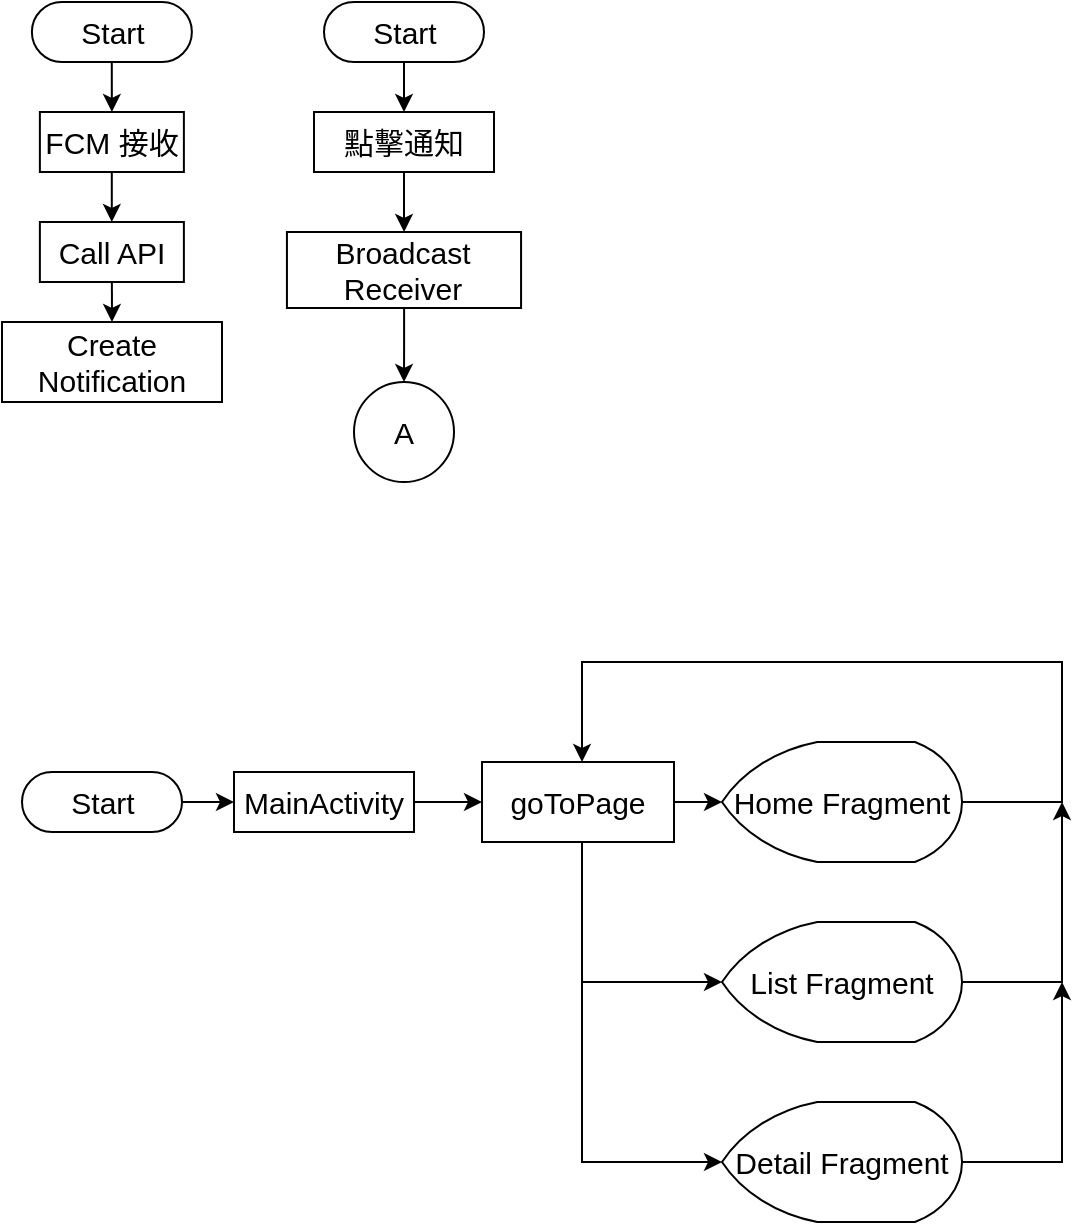 <mxfile version="17.4.5" type="github" pages="9">
  <diagram id="cazg4UotALLjVklHVLku" name="ALL">
    <mxGraphModel dx="1248" dy="1804" grid="1" gridSize="10" guides="1" tooltips="1" connect="1" arrows="1" fold="1" page="1" pageScale="1" pageWidth="827" pageHeight="1169" background="none" math="0" shadow="0">
      <root>
        <mxCell id="0" />
        <mxCell id="1" parent="0" />
        <mxCell id="p-4j0jWrn78tobLa1M25-1" value="" style="edgeStyle=orthogonalEdgeStyle;rounded=0;orthogonalLoop=1;jettySize=auto;html=1;fontStyle=0;strokeWidth=1;fontFamily=Helvetica;fontSize=15;spacing=2;" edge="1" parent="1" source="p-4j0jWrn78tobLa1M25-2" target="p-4j0jWrn78tobLa1M25-3">
          <mxGeometry relative="1" as="geometry" />
        </mxCell>
        <mxCell id="p-4j0jWrn78tobLa1M25-2" value="Start" style="html=1;dashed=0;whitespace=wrap;shape=mxgraph.dfd.start;fontStyle=0;strokeWidth=1;fontFamily=Helvetica;fontSize=15;spacing=2;" vertex="1" parent="1">
          <mxGeometry x="40" y="-775" width="80" height="30" as="geometry" />
        </mxCell>
        <mxCell id="p-4j0jWrn78tobLa1M25-3" value="MainActivity" style="whiteSpace=wrap;html=1;dashed=0;fontStyle=0;strokeWidth=1;fontFamily=Helvetica;fontSize=15;spacing=2;" vertex="1" parent="1">
          <mxGeometry x="146" y="-775" width="90" height="30" as="geometry" />
        </mxCell>
        <mxCell id="p-4j0jWrn78tobLa1M25-4" style="edgeStyle=orthogonalEdgeStyle;rounded=0;orthogonalLoop=1;jettySize=auto;html=1;exitX=0.5;exitY=1;exitDx=0;exitDy=0;entryX=0;entryY=0.5;entryDx=0;entryDy=0;entryPerimeter=0;fontStyle=0;strokeWidth=1;fontFamily=Helvetica;fontSize=15;spacing=2;" edge="1" parent="1" source="p-4j0jWrn78tobLa1M25-7" target="p-4j0jWrn78tobLa1M25-11">
          <mxGeometry relative="1" as="geometry">
            <mxPoint x="359.94" y="-639.36" as="targetPoint" />
            <Array as="points">
              <mxPoint x="320" y="-740" />
              <mxPoint x="320" y="-670" />
            </Array>
          </mxGeometry>
        </mxCell>
        <mxCell id="p-4j0jWrn78tobLa1M25-5" style="edgeStyle=orthogonalEdgeStyle;rounded=0;orthogonalLoop=1;jettySize=auto;html=1;exitX=0.5;exitY=1;exitDx=0;exitDy=0;entryX=0;entryY=0.5;entryDx=0;entryDy=0;entryPerimeter=0;fontStyle=0;strokeWidth=1;fontFamily=Helvetica;fontSize=15;spacing=2;" edge="1" parent="1" source="p-4j0jWrn78tobLa1M25-7" target="p-4j0jWrn78tobLa1M25-13">
          <mxGeometry relative="1" as="geometry">
            <Array as="points">
              <mxPoint x="320" y="-740" />
              <mxPoint x="320" y="-580" />
            </Array>
          </mxGeometry>
        </mxCell>
        <mxCell id="p-4j0jWrn78tobLa1M25-6" style="edgeStyle=orthogonalEdgeStyle;rounded=0;orthogonalLoop=1;jettySize=auto;html=1;exitX=1;exitY=0.5;exitDx=0;exitDy=0;entryX=0;entryY=0.5;entryDx=0;entryDy=0;entryPerimeter=0;fontStyle=0;strokeWidth=1;fontFamily=Helvetica;fontSize=15;spacing=2;" edge="1" parent="1" source="p-4j0jWrn78tobLa1M25-7" target="p-4j0jWrn78tobLa1M25-9">
          <mxGeometry relative="1" as="geometry" />
        </mxCell>
        <mxCell id="p-4j0jWrn78tobLa1M25-7" value="goToPage" style="whiteSpace=wrap;html=1;dashed=0;fontStyle=0;strokeWidth=1;fontFamily=Helvetica;fontSize=15;spacing=2;" vertex="1" parent="1">
          <mxGeometry x="270.0" y="-780" width="96" height="40" as="geometry" />
        </mxCell>
        <mxCell id="p-4j0jWrn78tobLa1M25-8" value="" style="edgeStyle=orthogonalEdgeStyle;rounded=0;orthogonalLoop=1;jettySize=auto;html=1;fontStyle=0;strokeWidth=1;fontFamily=Helvetica;fontSize=15;spacing=2;" edge="1" parent="1" source="p-4j0jWrn78tobLa1M25-9" target="p-4j0jWrn78tobLa1M25-7">
          <mxGeometry relative="1" as="geometry">
            <mxPoint x="320" y="-780" as="targetPoint" />
            <Array as="points">
              <mxPoint x="560" y="-760" />
              <mxPoint x="560" y="-830" />
              <mxPoint x="320" y="-830" />
            </Array>
          </mxGeometry>
        </mxCell>
        <mxCell id="p-4j0jWrn78tobLa1M25-9" value="&lt;span style=&quot;font-size: 15px;&quot;&gt;Home Fragment&lt;/span&gt;" style="strokeWidth=1;html=1;shape=mxgraph.flowchart.display;whiteSpace=wrap;fontStyle=0;fontFamily=Helvetica;fontSize=15;spacing=2;" vertex="1" parent="1">
          <mxGeometry x="390" y="-790" width="120" height="60" as="geometry" />
        </mxCell>
        <mxCell id="p-4j0jWrn78tobLa1M25-10" value="" style="edgeStyle=orthogonalEdgeStyle;rounded=0;orthogonalLoop=1;jettySize=auto;html=1;fontStyle=0;strokeWidth=1;fontFamily=Helvetica;fontSize=15;spacing=2;" edge="1" parent="1" source="p-4j0jWrn78tobLa1M25-11">
          <mxGeometry relative="1" as="geometry">
            <mxPoint x="560" y="-760" as="targetPoint" />
            <Array as="points">
              <mxPoint x="560" y="-670" />
            </Array>
          </mxGeometry>
        </mxCell>
        <mxCell id="p-4j0jWrn78tobLa1M25-11" value="&lt;span style=&quot;font-size: 15px;&quot;&gt;List Fragment&lt;/span&gt;" style="strokeWidth=1;html=1;shape=mxgraph.flowchart.display;whiteSpace=wrap;fontStyle=0;fontFamily=Helvetica;fontSize=15;spacing=2;" vertex="1" parent="1">
          <mxGeometry x="390" y="-700" width="120" height="60" as="geometry" />
        </mxCell>
        <mxCell id="p-4j0jWrn78tobLa1M25-12" style="edgeStyle=orthogonalEdgeStyle;rounded=0;orthogonalLoop=1;jettySize=auto;html=1;exitX=1;exitY=0.5;exitDx=0;exitDy=0;exitPerimeter=0;fontStyle=0;strokeWidth=1;fontFamily=Helvetica;fontSize=15;spacing=2;" edge="1" parent="1" source="p-4j0jWrn78tobLa1M25-13">
          <mxGeometry relative="1" as="geometry">
            <Array as="points">
              <mxPoint x="560" y="-580" />
            </Array>
            <mxPoint x="560" y="-670" as="targetPoint" />
          </mxGeometry>
        </mxCell>
        <mxCell id="p-4j0jWrn78tobLa1M25-13" value="&lt;span style=&quot;font-size: 15px;&quot;&gt;Detail Fragment&lt;/span&gt;" style="strokeWidth=1;html=1;shape=mxgraph.flowchart.display;whiteSpace=wrap;fontStyle=0;fontFamily=Helvetica;fontSize=15;spacing=2;" vertex="1" parent="1">
          <mxGeometry x="390" y="-610" width="120" height="60" as="geometry" />
        </mxCell>
        <mxCell id="p-4j0jWrn78tobLa1M25-14" style="edgeStyle=orthogonalEdgeStyle;rounded=0;orthogonalLoop=1;jettySize=auto;html=1;entryX=0;entryY=0.5;entryDx=0;entryDy=0;fontStyle=0;strokeWidth=1;exitX=1;exitY=0.5;exitDx=0;exitDy=0;fontFamily=Helvetica;fontSize=15;spacing=2;" edge="1" parent="1" source="p-4j0jWrn78tobLa1M25-3" target="p-4j0jWrn78tobLa1M25-7">
          <mxGeometry relative="1" as="geometry">
            <mxPoint x="190" y="-760" as="sourcePoint" />
            <Array as="points" />
          </mxGeometry>
        </mxCell>
        <mxCell id="p-4j0jWrn78tobLa1M25-15" value="" style="edgeStyle=orthogonalEdgeStyle;rounded=0;orthogonalLoop=1;jettySize=auto;html=1;fontStyle=0;strokeWidth=1;fontFamily=Helvetica;fontSize=15;spacing=2;" edge="1" parent="1" source="p-4j0jWrn78tobLa1M25-16" target="p-4j0jWrn78tobLa1M25-18">
          <mxGeometry relative="1" as="geometry" />
        </mxCell>
        <mxCell id="p-4j0jWrn78tobLa1M25-16" value="FCM&amp;nbsp;&lt;span style=&quot;font-size: 15px;&quot;&gt;接收&lt;/span&gt;" style="whiteSpace=wrap;html=1;dashed=0;fontStyle=0;strokeWidth=1;fontFamily=Helvetica;fontSize=15;spacing=2;" vertex="1" parent="1">
          <mxGeometry x="48.94" y="-1105" width="72" height="30" as="geometry" />
        </mxCell>
        <mxCell id="p-4j0jWrn78tobLa1M25-17" style="edgeStyle=orthogonalEdgeStyle;rounded=0;orthogonalLoop=1;jettySize=auto;html=1;exitX=0.5;exitY=1;exitDx=0;exitDy=0;entryX=0.5;entryY=0;entryDx=0;entryDy=0;fontStyle=0;strokeWidth=1;fontFamily=Helvetica;fontSize=15;spacing=2;" edge="1" parent="1" source="p-4j0jWrn78tobLa1M25-18" target="p-4j0jWrn78tobLa1M25-23">
          <mxGeometry relative="1" as="geometry" />
        </mxCell>
        <mxCell id="p-4j0jWrn78tobLa1M25-18" value="Call API" style="whiteSpace=wrap;html=1;dashed=0;fontStyle=0;strokeWidth=1;fontFamily=Helvetica;fontSize=15;spacing=2;" vertex="1" parent="1">
          <mxGeometry x="48.94" y="-1050" width="72" height="30" as="geometry" />
        </mxCell>
        <mxCell id="p-4j0jWrn78tobLa1M25-19" style="edgeStyle=orthogonalEdgeStyle;rounded=0;orthogonalLoop=1;jettySize=auto;html=1;entryX=0.5;entryY=0;entryDx=0;entryDy=0;fontStyle=0;strokeWidth=1;fontFamily=Helvetica;fontSize=15;spacing=2;" edge="1" parent="1" source="p-4j0jWrn78tobLa1M25-20" target="p-4j0jWrn78tobLa1M25-16">
          <mxGeometry relative="1" as="geometry" />
        </mxCell>
        <mxCell id="p-4j0jWrn78tobLa1M25-20" value="Start" style="html=1;dashed=0;whitespace=wrap;shape=mxgraph.dfd.start;fontStyle=0;strokeWidth=1;fontFamily=Helvetica;fontSize=15;spacing=2;" vertex="1" parent="1">
          <mxGeometry x="44.94" y="-1160" width="80" height="30" as="geometry" />
        </mxCell>
        <mxCell id="p-4j0jWrn78tobLa1M25-30" value="" style="edgeStyle=orthogonalEdgeStyle;rounded=0;orthogonalLoop=1;jettySize=auto;html=1;fontFamily=Helvetica;fontSize=15;strokeWidth=1;" edge="1" parent="1" source="p-4j0jWrn78tobLa1M25-22" target="p-4j0jWrn78tobLa1M25-29">
          <mxGeometry relative="1" as="geometry" />
        </mxCell>
        <mxCell id="p-4j0jWrn78tobLa1M25-22" value="Broadcast&lt;br style=&quot;font-size: 15px;&quot;&gt;Receiver" style="whiteSpace=wrap;html=1;dashed=0;fontStyle=0;strokeWidth=1;fontFamily=Helvetica;fontSize=15;spacing=2;" vertex="1" parent="1">
          <mxGeometry x="172.47" y="-1045" width="117.06" height="38" as="geometry" />
        </mxCell>
        <mxCell id="p-4j0jWrn78tobLa1M25-23" value="Create Notification" style="whiteSpace=wrap;html=1;dashed=0;fontStyle=0;strokeWidth=1;fontFamily=Helvetica;fontSize=15;spacing=2;" vertex="1" parent="1">
          <mxGeometry x="30" y="-1000" width="110" height="40" as="geometry" />
        </mxCell>
        <mxCell id="p-4j0jWrn78tobLa1M25-24" style="edgeStyle=orthogonalEdgeStyle;rounded=0;orthogonalLoop=1;jettySize=auto;html=1;exitX=0.5;exitY=1;exitDx=0;exitDy=0;fontStyle=0;strokeWidth=1;fontFamily=Helvetica;fontSize=15;spacing=2;" edge="1" parent="1" source="p-4j0jWrn78tobLa1M25-25" target="p-4j0jWrn78tobLa1M25-22">
          <mxGeometry relative="1" as="geometry" />
        </mxCell>
        <mxCell id="p-4j0jWrn78tobLa1M25-25" value="點擊通知" style="whiteSpace=wrap;html=1;dashed=0;fontStyle=0;strokeWidth=1;fontFamily=Helvetica;fontSize=15;spacing=2;" vertex="1" parent="1">
          <mxGeometry x="186.0" y="-1105" width="90" height="30" as="geometry" />
        </mxCell>
        <mxCell id="p-4j0jWrn78tobLa1M25-26" style="edgeStyle=orthogonalEdgeStyle;rounded=0;orthogonalLoop=1;jettySize=auto;html=1;fontStyle=0;strokeWidth=1;fontFamily=Helvetica;fontSize=15;spacing=2;" edge="1" parent="1" source="p-4j0jWrn78tobLa1M25-27" target="p-4j0jWrn78tobLa1M25-25">
          <mxGeometry relative="1" as="geometry">
            <mxPoint x="231.41" y="-1097" as="targetPoint" />
          </mxGeometry>
        </mxCell>
        <mxCell id="p-4j0jWrn78tobLa1M25-27" value="Start" style="html=1;dashed=0;whitespace=wrap;shape=mxgraph.dfd.start;fontStyle=0;strokeWidth=1;fontFamily=Helvetica;fontSize=15;spacing=2;" vertex="1" parent="1">
          <mxGeometry x="191.0" y="-1160" width="80" height="30" as="geometry" />
        </mxCell>
        <mxCell id="p-4j0jWrn78tobLa1M25-29" value="A" style="ellipse;whiteSpace=wrap;html=1;aspect=fixed;fontFamily=Helvetica;fontSize=15;strokeWidth=1;" vertex="1" parent="1">
          <mxGeometry x="206" y="-970" width="50" height="50" as="geometry" />
        </mxCell>
        <mxCell id="p-4j0jWrn78tobLa1M25-33" value="" style="edgeStyle=orthogonalEdgeStyle;rounded=0;orthogonalLoop=1;jettySize=auto;html=1;fontFamily=Helvetica;fontSize=15;strokeWidth=1;strokeColor=none;" edge="1" parent="1" target="p-4j0jWrn78tobLa1M25-3">
          <mxGeometry relative="1" as="geometry">
            <mxPoint x="191" y="-810" as="sourcePoint" />
          </mxGeometry>
        </mxCell>
      </root>
    </mxGraphModel>
  </diagram>
  <diagram id="0ICTotIIzp-utOfAbFgl" name="MainActivity">
    <mxGraphModel dx="2075" dy="1804" grid="1" gridSize="10" guides="1" tooltips="1" connect="1" arrows="1" fold="1" page="1" pageScale="1" pageWidth="827" pageHeight="1169" math="0" shadow="0">
      <root>
        <mxCell id="0" />
        <mxCell id="1" parent="0" />
        <mxCell id="ltaAR5_XZMvsONfvJuMS-7" value="initData&lt;br style=&quot;font-size: 15px;&quot;&gt;(onCreate)" style="whiteSpace=wrap;html=1;dashed=0;fontStyle=0;fontSize=15;fontFamily=Helvetica;" parent="1" vertex="1">
          <mxGeometry x="-791" y="-1016" width="170" height="40" as="geometry" />
        </mxCell>
        <mxCell id="ltaAR5_XZMvsONfvJuMS-16" value="" style="edgeStyle=orthogonalEdgeStyle;rounded=0;orthogonalLoop=1;jettySize=auto;html=1;entryX=0.5;entryY=0;entryDx=0;entryDy=0;fontSize=15;fontStyle=0;fontFamily=Helvetica;" parent="1" source="ltaAR5_XZMvsONfvJuMS-17" target="ltaAR5_XZMvsONfvJuMS-7" edge="1">
          <mxGeometry relative="1" as="geometry">
            <mxPoint x="-713.933" y="-1025" as="targetPoint" />
          </mxGeometry>
        </mxCell>
        <mxCell id="ltaAR5_XZMvsONfvJuMS-17" value="Start" style="html=1;dashed=0;whitespace=wrap;shape=mxgraph.dfd.start;fontStyle=0;fontSize=15;fontFamily=Helvetica;" parent="1" vertex="1">
          <mxGeometry x="-746" y="-1081" width="80" height="30" as="geometry" />
        </mxCell>
        <mxCell id="6IFYh2K8DjdacS_-TYqy-2" value="&lt;span style=&quot;font-size: 15px;&quot;&gt;MainActivity&lt;/span&gt;" style="whiteSpace=wrap;html=1;dashed=0;fontSize=15;fontStyle=0;fontFamily=Helvetica;" parent="1" vertex="1">
          <mxGeometry x="-810" y="-1140" width="79" height="30" as="geometry" />
        </mxCell>
        <mxCell id="6IFYh2K8DjdacS_-TYqy-7" value="onNewIntent" style="whiteSpace=wrap;html=1;dashed=0;fontStyle=0;fontSize=15;hachureGap=4;fontFamily=Helvetica;" parent="1" vertex="1">
          <mxGeometry x="-791" y="-946" width="170" height="40" as="geometry" />
        </mxCell>
        <mxCell id="6IFYh2K8DjdacS_-TYqy-9" value="" style="edgeStyle=orthogonalEdgeStyle;rounded=0;orthogonalLoop=1;jettySize=auto;html=1;entryX=0.5;entryY=0;entryDx=0;entryDy=0;exitX=0.5;exitY=1;exitDx=0;exitDy=0;fontSize=15;fontStyle=0;fontFamily=Helvetica;" parent="1" source="ltaAR5_XZMvsONfvJuMS-7" target="6IFYh2K8DjdacS_-TYqy-7" edge="1">
          <mxGeometry relative="1" as="geometry">
            <mxPoint x="-696" y="-1045" as="sourcePoint" />
            <mxPoint x="-696" y="-1006" as="targetPoint" />
          </mxGeometry>
        </mxCell>
        <mxCell id="6IFYh2K8DjdacS_-TYqy-28" value="onNewIntent" style="whiteSpace=wrap;html=1;dashed=0;fontStyle=0;fontSize=15;hachureGap=4;fontFamily=Helvetica;" parent="1" vertex="1">
          <mxGeometry x="-460" y="-1150" width="110" height="29" as="geometry" />
        </mxCell>
        <mxCell id="_fxbHhKDHj8HInlU0Wij-4" style="edgeStyle=orthogonalEdgeStyle;rounded=0;orthogonalLoop=1;jettySize=auto;html=1;exitX=0.5;exitY=0.5;exitDx=0;exitDy=15;exitPerimeter=0;entryX=0.5;entryY=0;entryDx=0;entryDy=0;fontSize=15;fontStyle=0;fontFamily=Helvetica;" parent="1" source="6IFYh2K8DjdacS_-TYqy-29" target="6IFYh2K8DjdacS_-TYqy-30" edge="1">
          <mxGeometry relative="1" as="geometry" />
        </mxCell>
        <mxCell id="6IFYh2K8DjdacS_-TYqy-29" value="Start" style="html=1;dashed=0;whitespace=wrap;shape=mxgraph.dfd.start;fontStyle=0;fontSize=15;fontFamily=Helvetica;" parent="1" vertex="1">
          <mxGeometry x="-160" y="-1090" width="80" height="30" as="geometry" />
        </mxCell>
        <mxCell id="_fxbHhKDHj8HInlU0Wij-5" style="edgeStyle=orthogonalEdgeStyle;rounded=0;orthogonalLoop=1;jettySize=auto;html=1;exitX=0;exitY=0.5;exitDx=0;exitDy=0;entryX=1;entryY=0.5;entryDx=0;entryDy=0;fontSize=15;fontStyle=0;fontFamily=Helvetica;fontColor=#FF0000;strokeColor=#FF0000;" parent="1" source="6IFYh2K8DjdacS_-TYqy-30" target="6IFYh2K8DjdacS_-TYqy-34" edge="1">
          <mxGeometry relative="1" as="geometry" />
        </mxCell>
        <mxCell id="jFY4GVyNkwTzI6e5vs_F-2" value="True" style="edgeLabel;html=1;align=center;verticalAlign=middle;resizable=0;points=[];fontSize=15;fontFamily=Helvetica;fontColor=#FF0000;fontStyle=0" vertex="1" connectable="0" parent="_fxbHhKDHj8HInlU0Wij-5">
          <mxGeometry x="-0.209" y="-1" relative="1" as="geometry">
            <mxPoint y="-20" as="offset" />
          </mxGeometry>
        </mxCell>
        <mxCell id="_fxbHhKDHj8HInlU0Wij-6" style="edgeStyle=orthogonalEdgeStyle;rounded=0;orthogonalLoop=1;jettySize=auto;html=1;exitX=0.5;exitY=1;exitDx=0;exitDy=0;entryX=0.5;entryY=0;entryDx=0;entryDy=0;fontSize=15;fontStyle=0;fontFamily=Helvetica;" parent="1" source="6IFYh2K8DjdacS_-TYqy-30" target="6IFYh2K8DjdacS_-TYqy-36" edge="1">
          <mxGeometry relative="1" as="geometry">
            <Array as="points">
              <mxPoint x="-120" y="-920" />
              <mxPoint x="-120" y="-920" />
            </Array>
          </mxGeometry>
        </mxCell>
        <mxCell id="jFY4GVyNkwTzI6e5vs_F-1" value="False" style="edgeLabel;html=1;align=center;verticalAlign=middle;resizable=0;points=[];fontSize=15;fontFamily=Helvetica;fontColor=none;fontStyle=0" vertex="1" connectable="0" parent="_fxbHhKDHj8HInlU0Wij-6">
          <mxGeometry x="-0.707" relative="1" as="geometry">
            <mxPoint x="24" y="5" as="offset" />
          </mxGeometry>
        </mxCell>
        <mxCell id="6IFYh2K8DjdacS_-TYqy-30" value="intent.extras&lt;br&gt;== null" style="rhombus;whiteSpace=wrap;html=1;hachureGap=4;strokeColor=default;fillColor=none;fontSize=15;fontStyle=0;fontFamily=Helvetica;" parent="1" vertex="1">
          <mxGeometry x="-180" y="-1040" width="120" height="96.5" as="geometry" />
        </mxCell>
        <mxCell id="6IFYh2K8DjdacS_-TYqy-34" value="&lt;span style=&quot;font-size: 15px;&quot;&gt;goToPage&lt;/span&gt;" style="whiteSpace=wrap;html=1;hachureGap=4;strokeColor=default;fillColor=none;fontSize=15;fontStyle=0;fontFamily=Helvetica;" parent="1" vertex="1">
          <mxGeometry x="-390" y="-1021.75" width="120" height="60" as="geometry" />
        </mxCell>
        <mxCell id="_fxbHhKDHj8HInlU0Wij-7" style="edgeStyle=orthogonalEdgeStyle;rounded=0;orthogonalLoop=1;jettySize=auto;html=1;exitX=0.5;exitY=1;exitDx=0;exitDy=0;entryX=0.5;entryY=0;entryDx=0;entryDy=0;fontSize=15;fontStyle=0;fontFamily=Helvetica;" parent="1" source="6IFYh2K8DjdacS_-TYqy-36" target="6IFYh2K8DjdacS_-TYqy-39" edge="1">
          <mxGeometry relative="1" as="geometry" />
        </mxCell>
        <mxCell id="6IFYh2K8DjdacS_-TYqy-36" value="getbundle&lt;br style=&quot;font-size: 15px;&quot;&gt;(&lt;span style=&quot;font-size: 15px;&quot;&gt;mGetFcmTitle&lt;/span&gt;&lt;p class=&quot;p1&quot; style=&quot;margin: 0px; font-stretch: normal; line-height: normal; font-size: 15px;&quot;&gt;mGetFcmDetail&lt;/p&gt;&lt;span style=&quot;font-size: 15px;&quot;&gt;mGetAllDetailData&lt;/span&gt;)" style="whiteSpace=wrap;html=1;hachureGap=4;strokeColor=default;fillColor=none;fontSize=15;fontStyle=0;fontFamily=Helvetica;" parent="1" vertex="1">
          <mxGeometry x="-190" y="-903.5" width="140" height="73.5" as="geometry" />
        </mxCell>
        <mxCell id="ze5a7d_0deGucN0R6WTe-3" value="" style="edgeStyle=orthogonalEdgeStyle;rounded=0;orthogonalLoop=1;jettySize=auto;html=1;fontSize=15;fontStyle=0;fontFamily=Helvetica;" parent="1" source="6IFYh2K8DjdacS_-TYqy-39" target="ze5a7d_0deGucN0R6WTe-2" edge="1">
          <mxGeometry relative="1" as="geometry" />
        </mxCell>
        <mxCell id="By0yihjcmNUY2b5WWwWY-3" value="True" style="edgeLabel;html=1;align=center;verticalAlign=middle;resizable=0;points=[];fontSize=15;fontFamily=Helvetica;fontColor=none;" vertex="1" connectable="0" parent="ze5a7d_0deGucN0R6WTe-3">
          <mxGeometry x="-0.12" y="1" relative="1" as="geometry">
            <mxPoint y="-17" as="offset" />
          </mxGeometry>
        </mxCell>
        <mxCell id="ze5a7d_0deGucN0R6WTe-6" value="" style="edgeStyle=orthogonalEdgeStyle;rounded=0;orthogonalLoop=1;jettySize=auto;html=1;fontSize=15;fontStyle=0;fontFamily=Helvetica;" parent="1" source="6IFYh2K8DjdacS_-TYqy-39" target="ze5a7d_0deGucN0R6WTe-5" edge="1">
          <mxGeometry relative="1" as="geometry" />
        </mxCell>
        <mxCell id="By0yihjcmNUY2b5WWwWY-1" value="" style="edgeStyle=orthogonalEdgeStyle;rounded=0;orthogonalLoop=1;jettySize=auto;html=1;fontFamily=Helvetica;fontSize=15;fontColor=none;strokeWidth=1;" edge="1" parent="1" source="6IFYh2K8DjdacS_-TYqy-39" target="ze5a7d_0deGucN0R6WTe-5">
          <mxGeometry relative="1" as="geometry" />
        </mxCell>
        <mxCell id="By0yihjcmNUY2b5WWwWY-2" value="False" style="edgeLabel;html=1;align=center;verticalAlign=middle;resizable=0;points=[];fontSize=15;fontFamily=Helvetica;fontColor=none;" vertex="1" connectable="0" parent="By0yihjcmNUY2b5WWwWY-1">
          <mxGeometry x="-0.533" y="1" relative="1" as="geometry">
            <mxPoint x="23" y="7" as="offset" />
          </mxGeometry>
        </mxCell>
        <mxCell id="6IFYh2K8DjdacS_-TYqy-39" value="&lt;font&gt;mGetFcmDetail&lt;br&gt;== &quot;&quot;&lt;/font&gt;" style="rhombus;whiteSpace=wrap;html=1;hachureGap=4;strokeColor=default;fillColor=none;fontSize=15;fontStyle=0;fontFamily=Helvetica;" parent="1" vertex="1">
          <mxGeometry x="-190" y="-800" width="140" height="100" as="geometry" />
        </mxCell>
        <mxCell id="ze5a7d_0deGucN0R6WTe-4" style="edgeStyle=orthogonalEdgeStyle;rounded=0;orthogonalLoop=1;jettySize=auto;html=1;fontSize=15;fontStyle=0;fontFamily=Helvetica;" parent="1" source="ze5a7d_0deGucN0R6WTe-2" target="6IFYh2K8DjdacS_-TYqy-34" edge="1">
          <mxGeometry relative="1" as="geometry">
            <mxPoint x="-320" y="-900" as="targetPoint" />
          </mxGeometry>
        </mxCell>
        <mxCell id="V_wy0WDgmnPkI38r3iiG-6" value="gotoList" style="edgeLabel;html=1;align=center;verticalAlign=middle;resizable=0;points=[];fontSize=15;fontStyle=0;fontFamily=Helvetica;" parent="ze5a7d_0deGucN0R6WTe-4" vertex="1" connectable="0">
          <mxGeometry x="0.054" y="2" relative="1" as="geometry">
            <mxPoint x="2" as="offset" />
          </mxGeometry>
        </mxCell>
        <mxCell id="ze5a7d_0deGucN0R6WTe-2" value="setbundle&lt;br style=&quot;font-size: 15px;&quot;&gt;(&lt;span style=&quot;font-size: 15px;&quot;&gt;mGetFcmTitle&lt;/span&gt;&lt;span style=&quot;font-size: 15px;&quot;&gt;)&lt;/span&gt;" style="whiteSpace=wrap;html=1;fillColor=none;hachureGap=4;fontSize=15;fontStyle=0;fontFamily=Helvetica;" parent="1" vertex="1">
          <mxGeometry x="-390" y="-780" width="120" height="60" as="geometry" />
        </mxCell>
        <mxCell id="ze5a7d_0deGucN0R6WTe-8" value="" style="edgeStyle=orthogonalEdgeStyle;rounded=0;orthogonalLoop=1;jettySize=auto;html=1;fontSize=15;fontStyle=0;fontFamily=Helvetica;" parent="1" source="ze5a7d_0deGucN0R6WTe-5" target="ze5a7d_0deGucN0R6WTe-7" edge="1">
          <mxGeometry relative="1" as="geometry" />
        </mxCell>
        <mxCell id="RW9ZwlsdwmJqC94ulG38-1" value="True" style="edgeLabel;html=1;align=center;verticalAlign=middle;resizable=0;points=[];fontSize=15;fontFamily=Helvetica;fontColor=none;" vertex="1" connectable="0" parent="ze5a7d_0deGucN0R6WTe-8">
          <mxGeometry x="-0.254" y="-2" relative="1" as="geometry">
            <mxPoint y="-15" as="offset" />
          </mxGeometry>
        </mxCell>
        <mxCell id="V_wy0WDgmnPkI38r3iiG-1" style="edgeStyle=orthogonalEdgeStyle;rounded=0;orthogonalLoop=1;jettySize=auto;html=1;fontSize=15;fontStyle=0;exitX=0.5;exitY=1;exitDx=0;exitDy=0;fontFamily=Helvetica;" parent="1" source="ze5a7d_0deGucN0R6WTe-5" edge="1">
          <mxGeometry relative="1" as="geometry">
            <mxPoint x="-440" y="-580" as="targetPoint" />
            <Array as="points">
              <mxPoint x="-120" y="-460" />
              <mxPoint x="-440" y="-460" />
            </Array>
          </mxGeometry>
        </mxCell>
        <mxCell id="V_wy0WDgmnPkI38r3iiG-4" value="gotoHomePage" style="edgeLabel;html=1;align=center;verticalAlign=middle;resizable=0;points=[];fontSize=15;fontStyle=0;fontFamily=Helvetica;" parent="V_wy0WDgmnPkI38r3iiG-1" vertex="1" connectable="0">
          <mxGeometry x="-0.134" y="1" relative="1" as="geometry">
            <mxPoint x="-12" y="-1" as="offset" />
          </mxGeometry>
        </mxCell>
        <mxCell id="ze5a7d_0deGucN0R6WTe-5" value="&lt;p class=&quot;p1&quot; style=&quot;margin: 0px ; font-stretch: normal ; line-height: normal ; font-size: 15px&quot;&gt;mGetFcmDetail&amp;nbsp;!= null &lt;br&gt;&amp;amp;&amp;amp;&lt;/p&gt;&lt;span style=&quot;font-size: 15px&quot;&gt;mGetAllDetailData != null&lt;/span&gt;" style="rhombus;whiteSpace=wrap;html=1;fillColor=none;hachureGap=4;fontSize=15;fontStyle=0;fontFamily=Helvetica;" parent="1" vertex="1">
          <mxGeometry x="-217.5" y="-660" width="195" height="160" as="geometry" />
        </mxCell>
        <mxCell id="ze5a7d_0deGucN0R6WTe-9" style="edgeStyle=orthogonalEdgeStyle;rounded=0;orthogonalLoop=1;jettySize=auto;html=1;entryX=-0.01;entryY=0.425;entryDx=0;entryDy=0;entryPerimeter=0;fontSize=15;fontStyle=0;fontFamily=Helvetica;exitX=0;exitY=0.5;exitDx=0;exitDy=0;" parent="1" source="ze5a7d_0deGucN0R6WTe-7" target="6IFYh2K8DjdacS_-TYqy-34" edge="1">
          <mxGeometry relative="1" as="geometry">
            <mxPoint x="-341" y="-818.5" as="targetPoint" />
            <Array as="points">
              <mxPoint x="-440" y="-580" />
              <mxPoint x="-440" y="-996" />
            </Array>
          </mxGeometry>
        </mxCell>
        <mxCell id="V_wy0WDgmnPkI38r3iiG-5" value="gotoDetail" style="edgeLabel;html=1;align=center;verticalAlign=middle;resizable=0;points=[];fontSize=15;fontStyle=0;fontFamily=Helvetica;" parent="ze5a7d_0deGucN0R6WTe-9" vertex="1" connectable="0">
          <mxGeometry x="-0.681" relative="1" as="geometry">
            <mxPoint y="-69" as="offset" />
          </mxGeometry>
        </mxCell>
        <mxCell id="ze5a7d_0deGucN0R6WTe-7" value="setbundle&lt;br style=&quot;font-size: 15px;&quot;&gt;(&lt;span style=&quot;font-size: 15px;&quot;&gt;mGetFcmTitle&lt;/span&gt;&lt;br style=&quot;font-size: 15px;&quot;&gt;&lt;span style=&quot;font-size: 15px;&quot;&gt;mGetAllDetailData&lt;/span&gt;)" style="whiteSpace=wrap;html=1;fillColor=none;hachureGap=4;fontSize=15;fontStyle=0;fontFamily=Helvetica;" parent="1" vertex="1">
          <mxGeometry x="-400" y="-613.5" width="130" height="67" as="geometry" />
        </mxCell>
        <mxCell id="V_wy0WDgmnPkI38r3iiG-3" value="False" style="whiteSpace=wrap;html=1;dashed=0;fontStyle=0;fontSize=15;hachureGap=4;fillColor=none;strokeColor=none;fontFamily=Helvetica;" parent="1" vertex="1">
          <mxGeometry x="-111" y="-490" width="41" height="20" as="geometry" />
        </mxCell>
      </root>
    </mxGraphModel>
  </diagram>
  <diagram id="kn-lXhGQb7qIHuzSDbyJ" name="Application_goToPage">
    <mxGraphModel dx="1113" dy="1891" grid="1" gridSize="10" guides="1" tooltips="1" connect="1" arrows="1" fold="1" page="1" pageScale="1" pageWidth="827" pageHeight="1169" math="0" shadow="0">
      <root>
        <mxCell id="0" />
        <mxCell id="1" parent="0" />
        <mxCell id="_04Lw3GFcRWnzL75QgLI-2" value="" style="edgeStyle=orthogonalEdgeStyle;rounded=0;orthogonalLoop=1;jettySize=auto;html=1;fontSize=14;" parent="1" source="DpHcGf6Z4SfqqkjQlCNn-3" target="_04Lw3GFcRWnzL75QgLI-1" edge="1">
          <mxGeometry relative="1" as="geometry" />
        </mxCell>
        <mxCell id="DpHcGf6Z4SfqqkjQlCNn-3" value="Start" style="html=1;dashed=0;whitespace=wrap;shape=mxgraph.dfd.start;fontStyle=0;fontSize=14;" parent="1" vertex="1">
          <mxGeometry x="698" y="-1061" width="80" height="30" as="geometry" />
        </mxCell>
        <mxCell id="CqOBYRATpyONczidoiWo-1" value="goToNextPage" style="whiteSpace=wrap;html=1;dashed=0;fontStyle=1;fontSize=14;" parent="1" vertex="1">
          <mxGeometry x="408" y="-1150" width="99" height="30" as="geometry" />
        </mxCell>
        <mxCell id="oPHoXT_rBC0yx6JmKi9g-1" value="goToPrevPage" style="whiteSpace=wrap;html=1;dashed=0;fontStyle=1;fontSize=14;" parent="1" vertex="1">
          <mxGeometry x="1060" y="-1150" width="99" height="30" as="geometry" />
        </mxCell>
        <mxCell id="_04Lw3GFcRWnzL75QgLI-4" value="" style="edgeStyle=orthogonalEdgeStyle;rounded=0;orthogonalLoop=1;jettySize=auto;html=1;fontSize=14;" parent="1" source="_04Lw3GFcRWnzL75QgLI-1" target="_04Lw3GFcRWnzL75QgLI-3" edge="1">
          <mxGeometry relative="1" as="geometry" />
        </mxCell>
        <mxCell id="ChNQNb_-1qWgDRrpicv7-4" value="True" style="edgeLabel;html=1;align=center;verticalAlign=middle;resizable=0;points=[];fontSize=14;" parent="_04Lw3GFcRWnzL75QgLI-4" vertex="1" connectable="0">
          <mxGeometry x="-0.344" relative="1" as="geometry">
            <mxPoint x="15" y="2" as="offset" />
          </mxGeometry>
        </mxCell>
        <mxCell id="ChNQNb_-1qWgDRrpicv7-5" style="edgeStyle=orthogonalEdgeStyle;rounded=0;orthogonalLoop=1;jettySize=auto;html=1;exitX=0;exitY=0.5;exitDx=0;exitDy=0;entryX=0.5;entryY=0;entryDx=0;entryDy=0;fontSize=14;" parent="1" source="_04Lw3GFcRWnzL75QgLI-1" target="hYAjPSLTbwHqQ2wMUk0M-1" edge="1">
          <mxGeometry relative="1" as="geometry" />
        </mxCell>
        <mxCell id="ChNQNb_-1qWgDRrpicv7-6" value="False" style="edgeLabel;html=1;align=center;verticalAlign=middle;resizable=0;points=[];fontSize=14;" parent="ChNQNb_-1qWgDRrpicv7-5" vertex="1" connectable="0">
          <mxGeometry x="-0.223" y="-2" relative="1" as="geometry">
            <mxPoint x="27" y="-9" as="offset" />
          </mxGeometry>
        </mxCell>
        <mxCell id="_04Lw3GFcRWnzL75QgLI-1" value="iFragment in mFragmentManager.fragments" style="rhombus;whiteSpace=wrap;html=1;fontSize=14;dashed=0;fontStyle=0;" parent="1" vertex="1">
          <mxGeometry x="628" y="-981" width="220" height="130" as="geometry" />
        </mxCell>
        <mxCell id="_04Lw3GFcRWnzL75QgLI-6" style="edgeStyle=orthogonalEdgeStyle;rounded=0;orthogonalLoop=1;jettySize=auto;html=1;exitX=0.5;exitY=1;exitDx=0;exitDy=0;entryX=1;entryY=0.5;entryDx=0;entryDy=0;fontSize=14;" parent="1" source="_04Lw3GFcRWnzL75QgLI-3" target="_04Lw3GFcRWnzL75QgLI-1" edge="1">
          <mxGeometry relative="1" as="geometry">
            <Array as="points">
              <mxPoint x="738" y="-731" />
              <mxPoint x="883" y="-731" />
              <mxPoint x="883" y="-916" />
            </Array>
          </mxGeometry>
        </mxCell>
        <mxCell id="_04Lw3GFcRWnzL75QgLI-3" value="&lt;span style=&quot;font-weight: normal; font-size: 14px;&quot;&gt;mNowFragment = iFragment&lt;/span&gt;" style="whiteSpace=wrap;html=1;fontSize=14;dashed=0;fontStyle=1;" parent="1" vertex="1">
          <mxGeometry x="678" y="-811" width="120" height="60" as="geometry" />
        </mxCell>
        <mxCell id="hYAjPSLTbwHqQ2wMUk0M-5" value="" style="edgeStyle=orthogonalEdgeStyle;rounded=0;orthogonalLoop=1;jettySize=auto;html=1;entryX=0.5;entryY=0;entryDx=0;entryDy=0;fontSize=14;" parent="1" source="hYAjPSLTbwHqQ2wMUk0M-1" target="hYAjPSLTbwHqQ2wMUk0M-4" edge="1">
          <mxGeometry relative="1" as="geometry">
            <mxPoint x="551.053" y="-661" as="targetPoint" />
          </mxGeometry>
        </mxCell>
        <mxCell id="GTaG5DHwecpemOfgijAW-2" value="True" style="edgeLabel;html=1;align=center;verticalAlign=middle;resizable=0;points=[];fontSize=14;" parent="hYAjPSLTbwHqQ2wMUk0M-5" vertex="1" connectable="0">
          <mxGeometry x="-0.221" relative="1" as="geometry">
            <mxPoint x="14" as="offset" />
          </mxGeometry>
        </mxCell>
        <mxCell id="hYAjPSLTbwHqQ2wMUk0M-1" value="iNowFragment != null" style="rhombus;whiteSpace=wrap;html=1;fontSize=14;dashed=0;fontStyle=0;" parent="1" vertex="1">
          <mxGeometry x="483" y="-836" width="135" height="110" as="geometry" />
        </mxCell>
        <mxCell id="hYAjPSLTbwHqQ2wMUk0M-4" value="add(pTargetFragment)&lt;br style=&quot;font-size: 14px;&quot;&gt;hide(mNowFragment)" style="whiteSpace=wrap;html=1;fontSize=14;dashed=0;fontStyle=0;" parent="1" vertex="1">
          <mxGeometry x="470" y="-661" width="160" height="60" as="geometry" />
        </mxCell>
        <mxCell id="MsFU3ezsbSrrhDD-DD5J-2" value="" style="edgeStyle=orthogonalEdgeStyle;rounded=0;orthogonalLoop=1;jettySize=auto;html=1;fontSize=14;" parent="1" source="8js_sdkkU-e44e5VqAVF-1" target="MsFU3ezsbSrrhDD-DD5J-1" edge="1">
          <mxGeometry relative="1" as="geometry" />
        </mxCell>
        <mxCell id="8js_sdkkU-e44e5VqAVF-1" value="Start" style="html=1;dashed=0;whitespace=wrap;shape=mxgraph.dfd.start;fontStyle=0;fontSize=14;" parent="1" vertex="1">
          <mxGeometry x="1353" y="-1071" width="80" height="30" as="geometry" />
        </mxCell>
        <mxCell id="MsFU3ezsbSrrhDD-DD5J-4" value="" style="edgeStyle=orthogonalEdgeStyle;rounded=0;orthogonalLoop=1;jettySize=auto;html=1;fontSize=14;" parent="1" source="MsFU3ezsbSrrhDD-DD5J-1" target="MsFU3ezsbSrrhDD-DD5J-3" edge="1">
          <mxGeometry relative="1" as="geometry" />
        </mxCell>
        <mxCell id="MsFU3ezsbSrrhDD-DD5J-5" value="Yes" style="edgeLabel;html=1;align=center;verticalAlign=middle;resizable=0;points=[];fontSize=14;" parent="MsFU3ezsbSrrhDD-DD5J-4" vertex="1" connectable="0">
          <mxGeometry x="-0.339" relative="1" as="geometry">
            <mxPoint x="15" y="5" as="offset" />
          </mxGeometry>
        </mxCell>
        <mxCell id="00qQBGg7dy6ulxhfHcby-7" style="edgeStyle=orthogonalEdgeStyle;rounded=0;orthogonalLoop=1;jettySize=auto;html=1;exitX=0;exitY=0.5;exitDx=0;exitDy=0;entryX=0;entryY=0.5;entryDx=0;entryDy=0;fontSize=14;" parent="1" source="MsFU3ezsbSrrhDD-DD5J-1" target="00qQBGg7dy6ulxhfHcby-5" edge="1">
          <mxGeometry relative="1" as="geometry">
            <mxPoint x="1113" y="-281" as="targetPoint" />
            <Array as="points">
              <mxPoint x="1083" y="-943" />
              <mxPoint x="1083" y="-121" />
            </Array>
          </mxGeometry>
        </mxCell>
        <mxCell id="MsFU3ezsbSrrhDD-DD5J-1" value="keyCode == KeyEvent.KEYCODE_BACK" style="rhombus;whiteSpace=wrap;html=1;fontSize=14;dashed=0;fontStyle=0;" parent="1" vertex="1">
          <mxGeometry x="1293" y="-1001" width="200" height="115" as="geometry" />
        </mxCell>
        <mxCell id="MsFU3ezsbSrrhDD-DD5J-9" value="" style="edgeStyle=orthogonalEdgeStyle;rounded=0;orthogonalLoop=1;jettySize=auto;html=1;fontSize=14;" parent="1" source="MsFU3ezsbSrrhDD-DD5J-3" target="MsFU3ezsbSrrhDD-DD5J-8" edge="1">
          <mxGeometry relative="1" as="geometry" />
        </mxCell>
        <mxCell id="MsFU3ezsbSrrhDD-DD5J-10" value="Yes" style="edgeLabel;html=1;align=center;verticalAlign=middle;resizable=0;points=[];fontSize=14;" parent="MsFU3ezsbSrrhDD-DD5J-9" vertex="1" connectable="0">
          <mxGeometry x="-0.46" y="1" relative="1" as="geometry">
            <mxPoint x="19" y="6" as="offset" />
          </mxGeometry>
        </mxCell>
        <mxCell id="MsFU3ezsbSrrhDD-DD5J-3" value="mFragmentManager.fragments.size != 0" style="rhombus;whiteSpace=wrap;html=1;fontSize=14;dashed=0;fontStyle=0;" parent="1" vertex="1">
          <mxGeometry x="1273" y="-841" width="240" height="130" as="geometry" />
        </mxCell>
        <mxCell id="HLAHf1zRRotY6LmP5Vb5-2" value="" style="edgeStyle=orthogonalEdgeStyle;rounded=0;orthogonalLoop=1;jettySize=auto;html=1;fontSize=14;" parent="1" source="MsFU3ezsbSrrhDD-DD5J-8" target="HLAHf1zRRotY6LmP5Vb5-1" edge="1">
          <mxGeometry relative="1" as="geometry" />
        </mxCell>
        <mxCell id="HLAHf1zRRotY6LmP5Vb5-5" value="Yes" style="edgeLabel;html=1;align=center;verticalAlign=middle;resizable=0;points=[];fontSize=14;" parent="HLAHf1zRRotY6LmP5Vb5-2" vertex="1" connectable="0">
          <mxGeometry x="-0.027" y="3" relative="1" as="geometry">
            <mxPoint x="10" as="offset" />
          </mxGeometry>
        </mxCell>
        <mxCell id="MsFU3ezsbSrrhDD-DD5J-8" value="ix in mFragmentManager.fragments" style="rhombus;whiteSpace=wrap;html=1;fontSize=14;dashed=0;fontStyle=0;" parent="1" vertex="1">
          <mxGeometry x="1283" y="-671" width="220" height="95" as="geometry" />
        </mxCell>
        <mxCell id="HLAHf1zRRotY6LmP5Vb5-4" value="" style="edgeStyle=orthogonalEdgeStyle;rounded=0;orthogonalLoop=1;jettySize=auto;html=1;fontSize=14;" parent="1" source="HLAHf1zRRotY6LmP5Vb5-1" target="HLAHf1zRRotY6LmP5Vb5-3" edge="1">
          <mxGeometry relative="1" as="geometry" />
        </mxCell>
        <mxCell id="HLAHf1zRRotY6LmP5Vb5-6" value="Yes" style="edgeLabel;html=1;align=center;verticalAlign=middle;resizable=0;points=[];fontSize=14;" parent="HLAHf1zRRotY6LmP5Vb5-4" vertex="1" connectable="0">
          <mxGeometry x="-0.369" y="-1" relative="1" as="geometry">
            <mxPoint x="14" y="4" as="offset" />
          </mxGeometry>
        </mxCell>
        <mxCell id="HLAHf1zRRotY6LmP5Vb5-1" value="ix.tag == HomeFragment &amp;nbsp;&amp;amp;&amp;amp; !ix.isHidden" style="rhombus;whiteSpace=wrap;html=1;fontSize=14;dashed=0;fontStyle=0;" parent="1" vertex="1">
          <mxGeometry x="1318" y="-531" width="150" height="90" as="geometry" />
        </mxCell>
        <mxCell id="HLAHf1zRRotY6LmP5Vb5-8" value="" style="edgeStyle=orthogonalEdgeStyle;rounded=0;orthogonalLoop=1;jettySize=auto;html=1;fontSize=14;" parent="1" source="HLAHf1zRRotY6LmP5Vb5-3" target="HLAHf1zRRotY6LmP5Vb5-7" edge="1">
          <mxGeometry relative="1" as="geometry" />
        </mxCell>
        <mxCell id="HLAHf1zRRotY6LmP5Vb5-9" value="Yes" style="edgeLabel;html=1;align=center;verticalAlign=middle;resizable=0;points=[];fontSize=14;" parent="HLAHf1zRRotY6LmP5Vb5-8" vertex="1" connectable="0">
          <mxGeometry x="-0.44" y="1" relative="1" as="geometry">
            <mxPoint x="19" y="14" as="offset" />
          </mxGeometry>
        </mxCell>
        <mxCell id="00qQBGg7dy6ulxhfHcby-2" value="" style="edgeStyle=orthogonalEdgeStyle;rounded=0;orthogonalLoop=1;jettySize=auto;html=1;fontSize=14;" parent="1" source="HLAHf1zRRotY6LmP5Vb5-3" target="00qQBGg7dy6ulxhfHcby-1" edge="1">
          <mxGeometry relative="1" as="geometry" />
        </mxCell>
        <mxCell id="00qQBGg7dy6ulxhfHcby-8" value="No" style="edgeLabel;html=1;align=center;verticalAlign=middle;resizable=0;points=[];fontSize=14;" parent="00qQBGg7dy6ulxhfHcby-2" vertex="1" connectable="0">
          <mxGeometry x="-0.152" y="-4" relative="1" as="geometry">
            <mxPoint y="-11" as="offset" />
          </mxGeometry>
        </mxCell>
        <mxCell id="HLAHf1zRRotY6LmP5Vb5-3" value="mIsOpenInOutDoor" style="rhombus;whiteSpace=wrap;html=1;fontSize=14;dashed=0;fontStyle=0;" parent="1" vertex="1">
          <mxGeometry x="1313" y="-391" width="160" height="80" as="geometry" />
        </mxCell>
        <mxCell id="00qQBGg7dy6ulxhfHcby-6" value="" style="edgeStyle=orthogonalEdgeStyle;rounded=0;orthogonalLoop=1;jettySize=auto;html=1;fontSize=14;" parent="1" source="HLAHf1zRRotY6LmP5Vb5-7" target="00qQBGg7dy6ulxhfHcby-5" edge="1">
          <mxGeometry relative="1" as="geometry" />
        </mxCell>
        <mxCell id="HLAHf1zRRotY6LmP5Vb5-7" value="goToNextPage" style="whiteSpace=wrap;html=1;fontSize=14;dashed=0;fontStyle=0;" parent="1" vertex="1">
          <mxGeometry x="1333" y="-251" width="120" height="60" as="geometry" />
        </mxCell>
        <mxCell id="00qQBGg7dy6ulxhfHcby-1" value="return false&lt;br style=&quot;font-size: 14px;&quot;&gt;不返回" style="whiteSpace=wrap;html=1;fontSize=14;dashed=0;fontStyle=0;" parent="1" vertex="1">
          <mxGeometry x="1123" y="-381" width="120" height="60" as="geometry" />
        </mxCell>
        <mxCell id="00qQBGg7dy6ulxhfHcby-5" value="return true" style="whiteSpace=wrap;html=1;fontSize=14;dashed=0;fontStyle=0;" parent="1" vertex="1">
          <mxGeometry x="1333" y="-151" width="120" height="60" as="geometry" />
        </mxCell>
        <mxCell id="8-6ex59JT9iM3biJEzUO-3" value="之後NowFragment要改掉" style="text;html=1;align=center;verticalAlign=middle;resizable=0;points=[];autosize=1;strokeColor=none;fillColor=none;" vertex="1" parent="1">
          <mxGeometry x="628" y="-1140" width="150" height="20" as="geometry" />
        </mxCell>
        <mxCell id="WWMWePemGNWJmpZI5RP2-1" style="edgeStyle=orthogonalEdgeStyle;rounded=0;orthogonalLoop=1;jettySize=auto;html=1;entryX=0.5;entryY=0;entryDx=0;entryDy=0;fontSize=14;exitX=0.5;exitY=0.5;exitDx=0;exitDy=15;exitPerimeter=0;" edge="1" parent="1" target="WWMWePemGNWJmpZI5RP2-4" source="WWMWePemGNWJmpZI5RP2-9">
          <mxGeometry relative="1" as="geometry">
            <mxPoint x="100" y="-958.5" as="sourcePoint" />
          </mxGeometry>
        </mxCell>
        <mxCell id="WWMWePemGNWJmpZI5RP2-2" style="edgeStyle=orthogonalEdgeStyle;rounded=0;orthogonalLoop=1;jettySize=auto;html=1;exitX=0.5;exitY=1;exitDx=0;exitDy=0;entryX=0.5;entryY=0;entryDx=0;entryDy=0;fontSize=14;" edge="1" parent="1" source="WWMWePemGNWJmpZI5RP2-4" target="WWMWePemGNWJmpZI5RP2-6">
          <mxGeometry relative="1" as="geometry" />
        </mxCell>
        <mxCell id="WWMWePemGNWJmpZI5RP2-3" style="edgeStyle=orthogonalEdgeStyle;rounded=0;orthogonalLoop=1;jettySize=auto;html=1;exitX=1;exitY=0.5;exitDx=0;exitDy=0;entryX=0;entryY=0.5;entryDx=0;entryDy=0;fontSize=14;" edge="1" parent="1" source="WWMWePemGNWJmpZI5RP2-4" target="WWMWePemGNWJmpZI5RP2-5">
          <mxGeometry relative="1" as="geometry" />
        </mxCell>
        <mxCell id="WWMWePemGNWJmpZI5RP2-4" value="pKeyCode == null" style="rhombus;whiteSpace=wrap;html=1;hachureGap=4;fontSize=14;" vertex="1" parent="1">
          <mxGeometry x="10" y="-931" width="130" height="120" as="geometry" />
        </mxCell>
        <mxCell id="WWMWePemGNWJmpZI5RP2-5" value="goToPrevPage" style="whiteSpace=wrap;html=1;hachureGap=4;fontSize=14;" vertex="1" parent="1">
          <mxGeometry x="210" y="-901" width="120" height="60" as="geometry" />
        </mxCell>
        <mxCell id="WWMWePemGNWJmpZI5RP2-6" value="goToNextPage" style="whiteSpace=wrap;html=1;hachureGap=4;fontSize=14;" vertex="1" parent="1">
          <mxGeometry x="15" y="-751" width="120" height="60" as="geometry" />
        </mxCell>
        <mxCell id="WWMWePemGNWJmpZI5RP2-7" value="False" style="whiteSpace=wrap;html=1;dashed=0;fontStyle=0;fontSize=14;hachureGap=4;fillColor=none;strokeColor=none;" vertex="1" parent="1">
          <mxGeometry x="160" y="-891" width="10" height="20" as="geometry" />
        </mxCell>
        <mxCell id="WWMWePemGNWJmpZI5RP2-8" value="True" style="whiteSpace=wrap;html=1;dashed=0;fontStyle=0;fontSize=14;hachureGap=4;fillColor=none;strokeColor=none;" vertex="1" parent="1">
          <mxGeometry x="90" y="-801" width="10" height="20" as="geometry" />
        </mxCell>
        <mxCell id="WWMWePemGNWJmpZI5RP2-9" value="Start" style="html=1;dashed=0;whitespace=wrap;shape=mxgraph.dfd.start;fontStyle=0;fontSize=14;" vertex="1" parent="1">
          <mxGeometry x="30" y="-991" width="80" height="30" as="geometry" />
        </mxCell>
      </root>
    </mxGraphModel>
  </diagram>
  <diagram id="dr8KehL09mCkOGugJkBz" name="BaseFragment">
    <mxGraphModel dx="946" dy="1783" grid="1" gridSize="10" guides="1" tooltips="1" connect="1" arrows="1" fold="1" page="1" pageScale="1" pageWidth="827" pageHeight="1169" math="0" shadow="0">
      <root>
        <mxCell id="0" />
        <mxCell id="1" parent="0" />
        <mxCell id="VVxIRxN6lbajkhqtIVCx-4" value="" style="edgeStyle=orthogonalEdgeStyle;rounded=0;orthogonalLoop=1;jettySize=auto;html=1;" parent="1" source="VVxIRxN6lbajkhqtIVCx-2" edge="1">
          <mxGeometry relative="1" as="geometry">
            <mxPoint x="120" y="-1020" as="targetPoint" />
          </mxGeometry>
        </mxCell>
        <mxCell id="VVxIRxN6lbajkhqtIVCx-2" value="Start" style="html=1;dashed=0;whitespace=wrap;shape=mxgraph.dfd.start;fontStyle=0;fontSize=14;" parent="1" vertex="1">
          <mxGeometry x="80" y="-1090" width="80" height="30" as="geometry" />
        </mxCell>
        <mxCell id="XN1iCMXu21JJIMoSyXyl-7" value="" style="edgeStyle=orthogonalEdgeStyle;rounded=0;orthogonalLoop=1;jettySize=auto;html=1;fontSize=14;" parent="1" source="VVxIRxN6lbajkhqtIVCx-5" target="XN1iCMXu21JJIMoSyXyl-6" edge="1">
          <mxGeometry relative="1" as="geometry" />
        </mxCell>
        <mxCell id="VVxIRxN6lbajkhqtIVCx-5" value="initview&lt;br&gt;(onCreateView)" style="whiteSpace=wrap;html=1;fontSize=14;dashed=0;fontStyle=0;" parent="1" vertex="1">
          <mxGeometry x="70" y="-1020" width="100" height="35" as="geometry" />
        </mxCell>
        <mxCell id="XN1iCMXu21JJIMoSyXyl-1" value="BaseFragment" style="whiteSpace=wrap;html=1;fontSize=14;dashed=0;fontStyle=1;" parent="1" vertex="1">
          <mxGeometry y="-1169" width="100" height="35" as="geometry" />
        </mxCell>
        <mxCell id="kwnkPWu7LnCSkAFQ5gnQ-2" value="" style="edgeStyle=orthogonalEdgeStyle;rounded=0;orthogonalLoop=1;jettySize=auto;html=1;fontSize=14;" parent="1" source="XN1iCMXu21JJIMoSyXyl-6" target="kwnkPWu7LnCSkAFQ5gnQ-1" edge="1">
          <mxGeometry relative="1" as="geometry" />
        </mxCell>
        <mxCell id="XN1iCMXu21JJIMoSyXyl-6" value="onViewCreated" style="whiteSpace=wrap;html=1;fontSize=14;dashed=0;fontStyle=0;" parent="1" vertex="1">
          <mxGeometry x="70" y="-940" width="100" height="35" as="geometry" />
        </mxCell>
        <mxCell id="XN1iCMXu21JJIMoSyXyl-8" value="onViewCreated" style="whiteSpace=wrap;html=1;fontSize=14;dashed=0;fontStyle=1;" parent="1" vertex="1">
          <mxGeometry x="280" y="-1169" width="100" height="35" as="geometry" />
        </mxCell>
        <mxCell id="XN1iCMXu21JJIMoSyXyl-11" value="" style="edgeStyle=orthogonalEdgeStyle;rounded=0;orthogonalLoop=1;jettySize=auto;html=1;fontSize=14;" parent="1" source="XN1iCMXu21JJIMoSyXyl-9" target="XN1iCMXu21JJIMoSyXyl-10" edge="1">
          <mxGeometry relative="1" as="geometry" />
        </mxCell>
        <mxCell id="XN1iCMXu21JJIMoSyXyl-9" value="Start" style="html=1;dashed=0;whitespace=wrap;shape=mxgraph.dfd.start;fontStyle=0;fontSize=14;" parent="1" vertex="1">
          <mxGeometry x="334" y="-1090" width="80" height="30" as="geometry" />
        </mxCell>
        <mxCell id="XN1iCMXu21JJIMoSyXyl-10" value="getBundle&lt;br&gt;(mTitle)" style="whiteSpace=wrap;html=1;fontSize=14;dashed=0;fontStyle=0;" parent="1" vertex="1">
          <mxGeometry x="321" y="-1020" width="106" height="40" as="geometry" />
        </mxCell>
        <mxCell id="kwnkPWu7LnCSkAFQ5gnQ-1" value="uiInit(mTitle)" style="whiteSpace=wrap;html=1;fontSize=14;dashed=0;fontStyle=0;" parent="1" vertex="1">
          <mxGeometry x="70" y="-860" width="100" height="35" as="geometry" />
        </mxCell>
      </root>
    </mxGraphModel>
  </diagram>
  <diagram id="aPbFrLUWnV4jNbvpWXee" name="HomeFragment">
    <mxGraphModel dx="946" dy="1783" grid="1" gridSize="10" guides="1" tooltips="1" connect="1" arrows="1" fold="1" page="1" pageScale="1" pageWidth="827" pageHeight="1169" math="0" shadow="0">
      <root>
        <mxCell id="0" />
        <mxCell id="1" parent="0" />
        <mxCell id="P4AaGj7iRbYA6tLeBc00-1" value="HomeFragment" style="whiteSpace=wrap;html=1;dashed=0;fontStyle=1;fontSize=14;" parent="1" vertex="1">
          <mxGeometry x="10" y="-1160" width="110" height="30" as="geometry" />
        </mxCell>
        <mxCell id="VpBLFqCD-13sMv9BW-Vi-4" value="" style="edgeStyle=orthogonalEdgeStyle;rounded=0;orthogonalLoop=1;jettySize=auto;html=1;fontSize=14;" parent="1" source="VpBLFqCD-13sMv9BW-Vi-2" target="VpBLFqCD-13sMv9BW-Vi-3" edge="1">
          <mxGeometry relative="1" as="geometry" />
        </mxCell>
        <mxCell id="VpBLFqCD-13sMv9BW-Vi-2" value="Start" style="html=1;dashed=0;whitespace=wrap;shape=mxgraph.dfd.start;fontStyle=0;fontSize=14;" parent="1" vertex="1">
          <mxGeometry x="74" y="-1101" width="80" height="30" as="geometry" />
        </mxCell>
        <mxCell id="VpBLFqCD-13sMv9BW-Vi-3" value="uiInit" style="whiteSpace=wrap;html=1;fontSize=14;dashed=0;fontStyle=0;" parent="1" vertex="1">
          <mxGeometry x="79" y="-1031" width="70" height="35" as="geometry" />
        </mxCell>
        <mxCell id="xUQaV25XGqCChIq59IHk-5" value="" style="edgeStyle=orthogonalEdgeStyle;rounded=0;orthogonalLoop=1;jettySize=auto;html=1;fontSize=14;" parent="1" source="xUQaV25XGqCChIq59IHk-2" target="xUQaV25XGqCChIq59IHk-4" edge="1">
          <mxGeometry relative="1" as="geometry" />
        </mxCell>
        <mxCell id="xUQaV25XGqCChIq59IHk-2" value="Start" style="html=1;dashed=0;whitespace=wrap;shape=mxgraph.dfd.start;fontStyle=0;fontSize=14;" parent="1" vertex="1">
          <mxGeometry x="560.75" y="-1101" width="80" height="30" as="geometry" />
        </mxCell>
        <mxCell id="xUQaV25XGqCChIq59IHk-3" value="setOnClickListener" style="whiteSpace=wrap;html=1;dashed=0;fontStyle=1;fontSize=14;" parent="1" vertex="1">
          <mxGeometry x="490" y="-1160" width="138" height="30" as="geometry" />
        </mxCell>
        <mxCell id="AwonvXRjDG_ix8bn6p1w-3" value="gotoList" style="edgeStyle=orthogonalEdgeStyle;rounded=0;orthogonalLoop=1;jettySize=auto;html=1;fontSize=14;" parent="1" source="xUQaV25XGqCChIq59IHk-4" target="AwonvXRjDG_ix8bn6p1w-2" edge="1">
          <mxGeometry relative="1" as="geometry" />
        </mxCell>
        <mxCell id="xUQaV25XGqCChIq59IHk-4" value="putBundle&lt;br&gt;(pTitle)" style="whiteSpace=wrap;html=1;fontSize=14;dashed=0;fontStyle=0;" parent="1" vertex="1">
          <mxGeometry x="550" y="-1033.5" width="100" height="33.5" as="geometry" />
        </mxCell>
        <mxCell id="AwonvXRjDG_ix8bn6p1w-2" value="goToPage" style="whiteSpace=wrap;html=1;fontSize=14;dashed=0;fontStyle=0;" parent="1" vertex="1">
          <mxGeometry x="559" y="-933.5" width="85.5" height="30" as="geometry" />
        </mxCell>
        <mxCell id="esqybQnyUE_kYTrfEZUJ-4" value="uiInit" style="whiteSpace=wrap;html=1;fontSize=14;dashed=0;fontStyle=1;" parent="1" vertex="1">
          <mxGeometry x="250" y="-1160" width="70" height="29" as="geometry" />
        </mxCell>
        <mxCell id="esqybQnyUE_kYTrfEZUJ-14" value="" style="edgeStyle=orthogonalEdgeStyle;rounded=0;orthogonalLoop=1;jettySize=auto;html=1;fontSize=14;" parent="1" source="esqybQnyUE_kYTrfEZUJ-5" target="esqybQnyUE_kYTrfEZUJ-13" edge="1">
          <mxGeometry relative="1" as="geometry" />
        </mxCell>
        <mxCell id="esqybQnyUE_kYTrfEZUJ-5" value="Start" style="html=1;dashed=0;whitespace=wrap;shape=mxgraph.dfd.start;fontStyle=0;fontSize=14;" parent="1" vertex="1">
          <mxGeometry x="300" y="-1101" width="80" height="30" as="geometry" />
        </mxCell>
        <mxCell id="esqybQnyUE_kYTrfEZUJ-8" value="" style="edgeStyle=orthogonalEdgeStyle;rounded=0;orthogonalLoop=1;jettySize=auto;html=1;exitX=0.5;exitY=1;exitDx=0;exitDy=0;fontSize=14;" parent="1" source="esqybQnyUE_kYTrfEZUJ-13" target="esqybQnyUE_kYTrfEZUJ-9" edge="1">
          <mxGeometry relative="1" as="geometry">
            <mxPoint x="340" y="-961" as="sourcePoint" />
          </mxGeometry>
        </mxCell>
        <mxCell id="esqybQnyUE_kYTrfEZUJ-9" value="mBtn.setOnClickListener" style="whiteSpace=wrap;html=1;fontSize=14;dashed=0;fontStyle=0;" parent="1" vertex="1">
          <mxGeometry x="258" y="-961" width="165" height="40" as="geometry" />
        </mxCell>
        <mxCell id="esqybQnyUE_kYTrfEZUJ-13" value="initView" style="whiteSpace=wrap;html=1;fontSize=14;dashed=0;fontStyle=0;" parent="1" vertex="1">
          <mxGeometry x="295.5" y="-1031" width="89" height="30" as="geometry" />
        </mxCell>
      </root>
    </mxGraphModel>
  </diagram>
  <diagram id="JBi-9Xd2q6rtQXh__6bf" name="ListFragment">
    <mxGraphModel dx="946" dy="1783" grid="1" gridSize="10" guides="1" tooltips="1" connect="1" arrows="1" fold="1" page="1" pageScale="1" pageWidth="827" pageHeight="1169" math="0" shadow="0">
      <root>
        <mxCell id="0" />
        <mxCell id="1" parent="0" />
        <mxCell id="F2_7Nln-EnXGQYM5R2dW-1" value="ListFragment" style="whiteSpace=wrap;html=1;dashed=0;fontStyle=1;fontSize=14;" parent="1" vertex="1">
          <mxGeometry x="10" y="-1167" width="99" height="30" as="geometry" />
        </mxCell>
        <mxCell id="Ai8LO5Yq5Hoz4NnfUW9j-3" value="" style="edgeStyle=orthogonalEdgeStyle;rounded=0;orthogonalLoop=1;jettySize=auto;html=1;fontSize=14;" parent="1" source="Ai8LO5Yq5Hoz4NnfUW9j-1" target="Ai8LO5Yq5Hoz4NnfUW9j-2" edge="1">
          <mxGeometry relative="1" as="geometry" />
        </mxCell>
        <mxCell id="Ai8LO5Yq5Hoz4NnfUW9j-1" value="Start" style="html=1;dashed=0;whitespace=wrap;shape=mxgraph.dfd.start;fontStyle=0;fontSize=14;" parent="1" vertex="1">
          <mxGeometry x="59" y="-1089.25" width="80" height="30" as="geometry" />
        </mxCell>
        <mxCell id="Ai8LO5Yq5Hoz4NnfUW9j-2" value="&lt;span style=&quot;font-size: 14px;&quot;&gt;uiInit&lt;/span&gt;" style="whiteSpace=wrap;html=1;fontSize=14;dashed=0;fontStyle=0;fillColor=#FFFFFF;" parent="1" vertex="1">
          <mxGeometry x="64" y="-1019.25" width="70" height="35" as="geometry" />
        </mxCell>
        <mxCell id="-v7GlF5sx8KT-MsRVG-I-14" value="" style="edgeStyle=orthogonalEdgeStyle;rounded=0;orthogonalLoop=1;jettySize=auto;html=1;fontSize=14;" parent="1" source="Qu2rN9O71oNQxfWr0iQJ-1" target="-v7GlF5sx8KT-MsRVG-I-13" edge="1">
          <mxGeometry relative="1" as="geometry" />
        </mxCell>
        <mxCell id="Qu2rN9O71oNQxfWr0iQJ-1" value="&lt;span style=&quot;font-size: 14px;&quot;&gt;initView&lt;br style=&quot;font-size: 14px;&quot;&gt;(addOnScrollListener)&lt;br style=&quot;font-size: 14px;&quot;&gt;&lt;/span&gt;" style="whiteSpace=wrap;html=1;fontSize=14;dashed=0;fontStyle=0;" parent="1" vertex="1">
          <mxGeometry x="223" y="-1025.5" width="160" height="35" as="geometry" />
        </mxCell>
        <mxCell id="Qu2rN9O71oNQxfWr0iQJ-3" value="initView&lt;br style=&quot;font-size: 14px;&quot;&gt;(addOnScrollListener)" style="whiteSpace=wrap;html=1;fontSize=14;dashed=0;fontStyle=1;" parent="1" vertex="1">
          <mxGeometry x="470" y="-1167" width="160" height="35" as="geometry" />
        </mxCell>
        <mxCell id="NdQieb6hSUihnkTv0px4-1" value="" style="edgeStyle=orthogonalEdgeStyle;rounded=0;orthogonalLoop=1;jettySize=auto;html=1;fontSize=14;" parent="1" source="Qu2rN9O71oNQxfWr0iQJ-4" target="Qu2rN9O71oNQxfWr0iQJ-7" edge="1">
          <mxGeometry relative="1" as="geometry" />
        </mxCell>
        <mxCell id="Qu2rN9O71oNQxfWr0iQJ-4" value="Start" style="html=1;dashed=0;whitespace=wrap;shape=mxgraph.dfd.start;fontStyle=0;fontSize=14;" parent="1" vertex="1">
          <mxGeometry x="574" y="-1088" width="80" height="30" as="geometry" />
        </mxCell>
        <mxCell id="Qu2rN9O71oNQxfWr0iQJ-10" value="" style="edgeStyle=orthogonalEdgeStyle;rounded=0;orthogonalLoop=1;jettySize=auto;html=1;fontSize=14;" parent="1" source="Qu2rN9O71oNQxfWr0iQJ-7" target="Qu2rN9O71oNQxfWr0iQJ-9" edge="1">
          <mxGeometry relative="1" as="geometry" />
        </mxCell>
        <mxCell id="Qu2rN9O71oNQxfWr0iQJ-11" value="True" style="edgeLabel;html=1;align=center;verticalAlign=middle;resizable=0;points=[];fontSize=14;" parent="Qu2rN9O71oNQxfWr0iQJ-10" vertex="1" connectable="0">
          <mxGeometry x="-0.253" y="2" relative="1" as="geometry">
            <mxPoint x="18" as="offset" />
          </mxGeometry>
        </mxCell>
        <mxCell id="Qu2rN9O71oNQxfWr0iQJ-7" value="newState == RecyclerView.SCROLL_STATE_IDLE" style="rhombus;whiteSpace=wrap;html=1;fontSize=14;dashed=0;fontStyle=0;" parent="1" vertex="1">
          <mxGeometry x="524" y="-1018" width="180" height="130" as="geometry" />
        </mxCell>
        <mxCell id="-v7GlF5sx8KT-MsRVG-I-2" value="" style="edgeStyle=orthogonalEdgeStyle;rounded=0;orthogonalLoop=1;jettySize=auto;html=1;entryX=0.5;entryY=0;entryDx=0;entryDy=0;fontSize=14;" parent="1" source="Qu2rN9O71oNQxfWr0iQJ-9" target="-v7GlF5sx8KT-MsRVG-I-6" edge="1">
          <mxGeometry relative="1" as="geometry">
            <mxPoint x="764" y="-728" as="targetPoint" />
          </mxGeometry>
        </mxCell>
        <mxCell id="-v7GlF5sx8KT-MsRVG-I-3" value="True" style="edgeLabel;html=1;align=center;verticalAlign=middle;resizable=0;points=[];fontSize=14;" parent="-v7GlF5sx8KT-MsRVG-I-2" vertex="1" connectable="0">
          <mxGeometry x="-0.2" y="-1" relative="1" as="geometry">
            <mxPoint x="38" y="24" as="offset" />
          </mxGeometry>
        </mxCell>
        <mxCell id="Qu2rN9O71oNQxfWr0iQJ-9" value="mFinish == false" style="rhombus;whiteSpace=wrap;html=1;fontSize=14;dashed=0;fontStyle=0;" parent="1" vertex="1">
          <mxGeometry x="556" y="-838" width="115.39" height="90" as="geometry" />
        </mxCell>
        <mxCell id="-v7GlF5sx8KT-MsRVG-I-8" value="" style="edgeStyle=orthogonalEdgeStyle;rounded=0;orthogonalLoop=1;jettySize=auto;html=1;fontSize=14;" parent="1" source="-v7GlF5sx8KT-MsRVG-I-6" target="-v7GlF5sx8KT-MsRVG-I-7" edge="1">
          <mxGeometry relative="1" as="geometry" />
        </mxCell>
        <mxCell id="-v7GlF5sx8KT-MsRVG-I-9" value="True" style="edgeLabel;html=1;align=center;verticalAlign=middle;resizable=0;points=[];fontSize=14;" parent="-v7GlF5sx8KT-MsRVG-I-8" vertex="1" connectable="0">
          <mxGeometry x="-0.222" y="-1" relative="1" as="geometry">
            <mxPoint x="23" as="offset" />
          </mxGeometry>
        </mxCell>
        <mxCell id="-v7GlF5sx8KT-MsRVG-I-6" value="mDataBinding.mRecyclerView.canScrollVertically(1) == false" style="rhombus;whiteSpace=wrap;html=1;fontSize=14;dashed=0;fontStyle=0;" parent="1" vertex="1">
          <mxGeometry x="556" y="-698" width="115.39" height="90" as="geometry" />
        </mxCell>
        <mxCell id="-v7GlF5sx8KT-MsRVG-I-7" value="&lt;font style=&quot;font-size: 14px;&quot;&gt;callApiNow&lt;/font&gt;" style="whiteSpace=wrap;html=1;fontSize=14;dashed=0;fontStyle=0;fillColor=#FFFFFF;strokeColor=#000000;" parent="1" vertex="1">
          <mxGeometry x="553.695" y="-558" width="120" height="60" as="geometry" />
        </mxCell>
        <mxCell id="-v7GlF5sx8KT-MsRVG-I-11" value="setViewData" style="whiteSpace=wrap;html=1;fontSize=14;dashed=0;fontStyle=1;" parent="1" vertex="1">
          <mxGeometry x="1350" y="-1169" width="120" height="39" as="geometry" />
        </mxCell>
        <mxCell id="-v7GlF5sx8KT-MsRVG-I-13" value="&lt;span style=&quot;font-size: 14px;&quot;&gt;clickChangeBtn&lt;br style=&quot;font-size: 14px;&quot;&gt;&lt;/span&gt;" style="whiteSpace=wrap;html=1;fontSize=14;dashed=0;fontStyle=0;" parent="1" vertex="1">
          <mxGeometry x="223" y="-955.5" width="160" height="35" as="geometry" />
        </mxCell>
        <mxCell id="-v7GlF5sx8KT-MsRVG-I-15" value="&lt;span style=&quot;font-size: 14px;&quot;&gt;clickChangeBtn&lt;br style=&quot;font-size: 14px;&quot;&gt;&lt;/span&gt;" style="whiteSpace=wrap;html=1;fontSize=14;dashed=0;fontStyle=1;" parent="1" vertex="1">
          <mxGeometry x="820" y="-1167.5" width="130" height="35" as="geometry" />
        </mxCell>
        <mxCell id="eMmZLm290UvZ8Kzk5y5P-6" value="" style="edgeStyle=orthogonalEdgeStyle;rounded=0;orthogonalLoop=1;jettySize=auto;html=1;fontSize=14;entryX=0.5;entryY=0;entryDx=0;entryDy=0;" parent="1" source="-v7GlF5sx8KT-MsRVG-I-16" target="eMmZLm290UvZ8Kzk5y5P-10" edge="1">
          <mxGeometry relative="1" as="geometry">
            <mxPoint x="960" y="-1068.5" as="targetPoint" />
          </mxGeometry>
        </mxCell>
        <mxCell id="-v7GlF5sx8KT-MsRVG-I-16" value="Start" style="html=1;dashed=0;whitespace=wrap;shape=mxgraph.dfd.start;fontStyle=0;fontSize=14;" parent="1" vertex="1">
          <mxGeometry x="920" y="-1088" width="80" height="30" as="geometry" />
        </mxCell>
        <mxCell id="-v7GlF5sx8KT-MsRVG-I-20" value="" style="edgeStyle=orthogonalEdgeStyle;rounded=0;orthogonalLoop=1;jettySize=auto;html=1;fontSize=14;" parent="1" source="-v7GlF5sx8KT-MsRVG-I-17" target="-v7GlF5sx8KT-MsRVG-I-19" edge="1">
          <mxGeometry relative="1" as="geometry" />
        </mxCell>
        <mxCell id="-v7GlF5sx8KT-MsRVG-I-21" value="True" style="edgeLabel;html=1;align=center;verticalAlign=middle;resizable=0;points=[];fontSize=14;" parent="-v7GlF5sx8KT-MsRVG-I-20" vertex="1" connectable="0">
          <mxGeometry x="-0.224" y="2" relative="1" as="geometry">
            <mxPoint x="17" as="offset" />
          </mxGeometry>
        </mxCell>
        <mxCell id="-v7GlF5sx8KT-MsRVG-I-23" value="" style="edgeStyle=orthogonalEdgeStyle;rounded=0;orthogonalLoop=1;jettySize=auto;html=1;fontSize=14;" parent="1" source="-v7GlF5sx8KT-MsRVG-I-17" target="-v7GlF5sx8KT-MsRVG-I-22" edge="1">
          <mxGeometry relative="1" as="geometry" />
        </mxCell>
        <mxCell id="-v7GlF5sx8KT-MsRVG-I-26" value="False" style="edgeLabel;html=1;align=center;verticalAlign=middle;resizable=0;points=[];fontSize=14;" parent="-v7GlF5sx8KT-MsRVG-I-23" vertex="1" connectable="0">
          <mxGeometry x="-0.2" y="3" relative="1" as="geometry">
            <mxPoint x="8" y="-10" as="offset" />
          </mxGeometry>
        </mxCell>
        <mxCell id="-v7GlF5sx8KT-MsRVG-I-17" value="mBtnChangeBool == false" style="rhombus;whiteSpace=wrap;html=1;fontSize=14;dashed=0;fontStyle=0;" parent="1" vertex="1">
          <mxGeometry x="895" y="-914" width="130" height="115" as="geometry" />
        </mxCell>
        <mxCell id="-v7GlF5sx8KT-MsRVG-I-25" value="" style="edgeStyle=orthogonalEdgeStyle;rounded=0;orthogonalLoop=1;jettySize=auto;html=1;fontSize=14;" parent="1" source="-v7GlF5sx8KT-MsRVG-I-19" target="-v7GlF5sx8KT-MsRVG-I-24" edge="1">
          <mxGeometry relative="1" as="geometry" />
        </mxCell>
        <mxCell id="-v7GlF5sx8KT-MsRVG-I-19" value="GridLayoutManager(activity, 2)" style="whiteSpace=wrap;html=1;fontSize=14;dashed=0;fontStyle=0;" parent="1" vertex="1">
          <mxGeometry x="860" y="-756.5" width="200" height="60" as="geometry" />
        </mxCell>
        <mxCell id="-v7GlF5sx8KT-MsRVG-I-28" value="" style="edgeStyle=orthogonalEdgeStyle;rounded=0;orthogonalLoop=1;jettySize=auto;html=1;fontSize=14;" parent="1" source="-v7GlF5sx8KT-MsRVG-I-22" target="-v7GlF5sx8KT-MsRVG-I-27" edge="1">
          <mxGeometry relative="1" as="geometry" />
        </mxCell>
        <mxCell id="-v7GlF5sx8KT-MsRVG-I-22" value="&lt;span style=&quot;font-size: 14px;&quot;&gt;GridLayoutManager(activity, 1)&lt;/span&gt;" style="whiteSpace=wrap;html=1;fontSize=14;dashed=0;fontStyle=0;" parent="1" vertex="1">
          <mxGeometry x="1100" y="-886.5" width="200" height="60" as="geometry" />
        </mxCell>
        <mxCell id="-v7GlF5sx8KT-MsRVG-I-32" style="edgeStyle=orthogonalEdgeStyle;rounded=0;orthogonalLoop=1;jettySize=auto;html=1;fontSize=14;" parent="1" source="-v7GlF5sx8KT-MsRVG-I-24" target="-v7GlF5sx8KT-MsRVG-I-29" edge="1">
          <mxGeometry relative="1" as="geometry">
            <mxPoint x="1040" y="-464" as="targetPoint" />
          </mxGeometry>
        </mxCell>
        <mxCell id="-v7GlF5sx8KT-MsRVG-I-24" value="mBtnChangeBool = true" style="whiteSpace=wrap;html=1;fontSize=14;dashed=0;fontStyle=0;" parent="1" vertex="1">
          <mxGeometry x="880" y="-654" width="160" height="60" as="geometry" />
        </mxCell>
        <mxCell id="-v7GlF5sx8KT-MsRVG-I-30" value="" style="edgeStyle=orthogonalEdgeStyle;rounded=0;orthogonalLoop=1;jettySize=auto;html=1;entryX=0.5;entryY=0;entryDx=0;entryDy=0;fontSize=14;" parent="1" target="-v7GlF5sx8KT-MsRVG-I-29" edge="1">
          <mxGeometry relative="1" as="geometry">
            <mxPoint x="1200" y="-724" as="sourcePoint" />
            <mxPoint x="1040" y="-464" as="targetPoint" />
            <Array as="points">
              <mxPoint x="1200" y="-546" />
              <mxPoint x="1040" y="-546" />
            </Array>
          </mxGeometry>
        </mxCell>
        <mxCell id="-v7GlF5sx8KT-MsRVG-I-27" value="mBtnChangeBool = false" style="whiteSpace=wrap;html=1;fontSize=14;dashed=0;fontStyle=0;" parent="1" vertex="1">
          <mxGeometry x="1120" y="-784" width="160" height="60" as="geometry" />
        </mxCell>
        <mxCell id="-yAnFaxZ0yFPzybX95rO-2" value="" style="edgeStyle=orthogonalEdgeStyle;rounded=0;orthogonalLoop=1;jettySize=auto;html=1;fontSize=14;" parent="1" source="-v7GlF5sx8KT-MsRVG-I-29" target="-yAnFaxZ0yFPzybX95rO-1" edge="1">
          <mxGeometry relative="1" as="geometry" />
        </mxCell>
        <mxCell id="-v7GlF5sx8KT-MsRVG-I-29" value="setBtnChange&lt;br&gt;(mChangeLayout)" style="whiteSpace=wrap;html=1;fontSize=14;dashed=0;fontStyle=0;fillColor=#FFE6CC;" parent="1" vertex="1">
          <mxGeometry x="960" y="-499" width="160" height="60" as="geometry" />
        </mxCell>
        <mxCell id="-yAnFaxZ0yFPzybX95rO-1" value="mZooAdapter" style="whiteSpace=wrap;html=1;fontSize=14;dashed=0;fontStyle=0;" parent="1" vertex="1">
          <mxGeometry x="960" y="-394" width="160" height="60" as="geometry" />
        </mxCell>
        <mxCell id="-yAnFaxZ0yFPzybX95rO-5" value="mCall.callApi()" style="whiteSpace=wrap;html=1;fontSize=14;dashed=0;fontStyle=1;" parent="1" vertex="1">
          <mxGeometry x="1944" y="-1167" width="106" height="37" as="geometry" />
        </mxCell>
        <mxCell id="-yAnFaxZ0yFPzybX95rO-8" value="" style="edgeStyle=orthogonalEdgeStyle;rounded=0;orthogonalLoop=1;jettySize=auto;html=1;fontSize=14;" parent="1" source="-yAnFaxZ0yFPzybX95rO-6" target="-yAnFaxZ0yFPzybX95rO-7" edge="1">
          <mxGeometry relative="1" as="geometry" />
        </mxCell>
        <mxCell id="-yAnFaxZ0yFPzybX95rO-6" value="Start" style="html=1;dashed=0;whitespace=wrap;shape=mxgraph.dfd.start;fontStyle=0;fontSize=14;" parent="1" vertex="1">
          <mxGeometry x="1454" y="-1078" width="80" height="30" as="geometry" />
        </mxCell>
        <mxCell id="4pR1slsh6rrFFwjy-Ms--2" value="" style="edgeStyle=orthogonalEdgeStyle;rounded=0;orthogonalLoop=1;jettySize=auto;html=1;fontSize=14;" parent="1" source="-yAnFaxZ0yFPzybX95rO-7" target="4pR1slsh6rrFFwjy-Ms--1" edge="1">
          <mxGeometry relative="1" as="geometry" />
        </mxCell>
        <mxCell id="-yAnFaxZ0yFPzybX95rO-7" value="observe&lt;br&gt;(getListObserver)&lt;br&gt;listData" style="whiteSpace=wrap;html=1;fontSize=14;dashed=0;fontStyle=0;fillColor=#ffe6cc;strokeColor=#000000;" parent="1" vertex="1">
          <mxGeometry x="1434" y="-1008" width="120" height="60" as="geometry" />
        </mxCell>
        <mxCell id="8GfB-ROrCQURBzAX8797-2" value="" style="edgeStyle=orthogonalEdgeStyle;rounded=0;orthogonalLoop=1;jettySize=auto;html=1;fontSize=14;" parent="1" source="4pR1slsh6rrFFwjy-Ms--1" target="8GfB-ROrCQURBzAX8797-1" edge="1">
          <mxGeometry relative="1" as="geometry" />
        </mxCell>
        <mxCell id="8GfB-ROrCQURBzAX8797-3" value="True" style="edgeLabel;html=1;align=center;verticalAlign=middle;resizable=0;points=[];fontSize=14;" parent="8GfB-ROrCQURBzAX8797-2" vertex="1" connectable="0">
          <mxGeometry x="-0.292" relative="1" as="geometry">
            <mxPoint x="20" as="offset" />
          </mxGeometry>
        </mxCell>
        <mxCell id="4pR1slsh6rrFFwjy-Ms--1" value="mRecyclerView.adapter is ZooAdapter" style="rhombus;whiteSpace=wrap;html=1;fontSize=14;fillColor=#ffe6cc;strokeColor=#000000;dashed=0;fontStyle=0;" parent="1" vertex="1">
          <mxGeometry x="1454" y="-878" width="80" height="80" as="geometry" />
        </mxCell>
        <mxCell id="8GfB-ROrCQURBzAX8797-5" value="" style="edgeStyle=orthogonalEdgeStyle;rounded=0;orthogonalLoop=1;jettySize=auto;html=1;fontSize=14;" parent="1" source="8GfB-ROrCQURBzAX8797-1" target="8GfB-ROrCQURBzAX8797-4" edge="1">
          <mxGeometry relative="1" as="geometry" />
        </mxCell>
        <mxCell id="8GfB-ROrCQURBzAX8797-1" value="mRecyclerView.adapter as ZooAdapter" style="whiteSpace=wrap;html=1;fontSize=14;fillColor=#FFFFFF;strokeColor=#000000;dashed=0;fontStyle=0;" parent="1" vertex="1">
          <mxGeometry x="1434" y="-748" width="120" height="60" as="geometry" />
        </mxCell>
        <mxCell id="8GfB-ROrCQURBzAX8797-7" value="" style="edgeStyle=orthogonalEdgeStyle;rounded=0;orthogonalLoop=1;jettySize=auto;html=1;fontSize=14;entryX=0.5;entryY=0;entryDx=0;entryDy=0;" parent="1" source="8GfB-ROrCQURBzAX8797-4" target="4prJRdSTk_oulw1Mi2Nt-1" edge="1">
          <mxGeometry relative="1" as="geometry">
            <mxPoint x="1492.0" y="-528" as="targetPoint" />
          </mxGeometry>
        </mxCell>
        <mxCell id="8GfB-ROrCQURBzAX8797-11" value="True" style="edgeLabel;html=1;align=center;verticalAlign=middle;resizable=0;points=[];fontSize=14;" parent="8GfB-ROrCQURBzAX8797-7" vertex="1" connectable="0">
          <mxGeometry x="-0.215" y="1" relative="1" as="geometry">
            <mxPoint x="19" as="offset" />
          </mxGeometry>
        </mxCell>
        <mxCell id="8GfB-ROrCQURBzAX8797-4" value="listData != null" style="rhombus;whiteSpace=wrap;html=1;fontSize=14;fillColor=#FFFFFF;strokeColor=#000000;dashed=0;fontStyle=0;" parent="1" vertex="1">
          <mxGeometry x="1439" y="-648" width="110" height="80" as="geometry" />
        </mxCell>
        <mxCell id="8GfB-ROrCQURBzAX8797-9" value="" style="edgeStyle=orthogonalEdgeStyle;rounded=0;orthogonalLoop=1;jettySize=auto;html=1;fontSize=14;startArrow=none;" parent="1" source="4prJRdSTk_oulw1Mi2Nt-1" target="8GfB-ROrCQURBzAX8797-8" edge="1">
          <mxGeometry relative="1" as="geometry">
            <mxPoint x="1492.0" y="-468" as="sourcePoint" />
            <Array as="points">
              <mxPoint x="1494" y="-450" />
              <mxPoint x="1494" y="-450" />
            </Array>
          </mxGeometry>
        </mxCell>
        <mxCell id="4prJRdSTk_oulw1Mi2Nt-3" value="True" style="edgeLabel;html=1;align=center;verticalAlign=middle;resizable=0;points=[];fontSize=14;" parent="8GfB-ROrCQURBzAX8797-9" vertex="1" connectable="0">
          <mxGeometry x="-0.144" y="-1" relative="1" as="geometry">
            <mxPoint x="27" as="offset" />
          </mxGeometry>
        </mxCell>
        <mxCell id="8GfB-ROrCQURBzAX8797-15" value="" style="edgeStyle=orthogonalEdgeStyle;rounded=0;orthogonalLoop=1;jettySize=auto;html=1;fontSize=14;" parent="1" source="8GfB-ROrCQURBzAX8797-8" target="8GfB-ROrCQURBzAX8797-14" edge="1">
          <mxGeometry relative="1" as="geometry" />
        </mxCell>
        <mxCell id="8GfB-ROrCQURBzAX8797-8" value="mZooAdapter .setData(listData)" style="whiteSpace=wrap;html=1;fontSize=14;fillColor=#FFE6CC;strokeColor=#000000;dashed=0;fontStyle=0;" parent="1" vertex="1">
          <mxGeometry x="1396" y="-410" width="196" height="60" as="geometry" />
        </mxCell>
        <mxCell id="8GfB-ROrCQURBzAX8797-17" value="" style="edgeStyle=orthogonalEdgeStyle;rounded=0;orthogonalLoop=1;jettySize=auto;html=1;fontSize=14;" parent="1" source="8GfB-ROrCQURBzAX8797-14" target="8GfB-ROrCQURBzAX8797-16" edge="1">
          <mxGeometry relative="1" as="geometry" />
        </mxCell>
        <mxCell id="8GfB-ROrCQURBzAX8797-18" value="True" style="edgeLabel;html=1;align=center;verticalAlign=middle;resizable=0;points=[];fontSize=14;" parent="8GfB-ROrCQURBzAX8797-17" vertex="1" connectable="0">
          <mxGeometry x="-0.397" y="-1" relative="1" as="geometry">
            <mxPoint x="21" y="12" as="offset" />
          </mxGeometry>
        </mxCell>
        <mxCell id="8GfB-ROrCQURBzAX8797-14" value="mProgressDialog != null" style="rhombus;whiteSpace=wrap;html=1;fontSize=14;fillColor=#FFFFFF;strokeColor=#000000;dashed=0;fontStyle=0;" parent="1" vertex="1">
          <mxGeometry x="1454" y="-320" width="80" height="80" as="geometry" />
        </mxCell>
        <mxCell id="pdf6DkCSVXwr_ouDZP4f-2" value="" style="edgeStyle=orthogonalEdgeStyle;rounded=0;orthogonalLoop=1;jettySize=auto;html=1;fontSize=14;" parent="1" source="8GfB-ROrCQURBzAX8797-16" target="pdf6DkCSVXwr_ouDZP4f-1" edge="1">
          <mxGeometry relative="1" as="geometry" />
        </mxCell>
        <mxCell id="8GfB-ROrCQURBzAX8797-16" value="mProgressDialog&lt;br style=&quot;font-size: 14px;&quot;&gt;.dismiss()" style="whiteSpace=wrap;html=1;fontSize=14;fillColor=#FFFFFF;strokeColor=#000000;dashed=0;fontStyle=0;" parent="1" vertex="1">
          <mxGeometry x="1434" y="-188" width="120" height="60" as="geometry" />
        </mxCell>
        <mxCell id="8GfB-ROrCQURBzAX8797-19" value="&lt;span style=&quot;font-size: 14px;&quot;&gt;ZooAdapter(pTitle)&lt;br style=&quot;font-size: 14px;&quot;&gt;&lt;/span&gt;" style="whiteSpace=wrap;html=1;fontSize=14;dashed=0;fontStyle=0;fillColor=#FFE6CC;" parent="1" vertex="1">
          <mxGeometry x="243" y="-890.5" width="120" height="35" as="geometry" />
        </mxCell>
        <mxCell id="GdtHxVMdwvRlD1HRi8Vr-2" value="" style="edgeStyle=orthogonalEdgeStyle;rounded=0;orthogonalLoop=1;jettySize=auto;html=1;exitX=0.5;exitY=1;exitDx=0;exitDy=0;fontSize=14;" parent="1" source="8GfB-ROrCQURBzAX8797-19" target="GdtHxVMdwvRlD1HRi8Vr-1" edge="1">
          <mxGeometry relative="1" as="geometry">
            <mxPoint x="303" y="-683" as="sourcePoint" />
          </mxGeometry>
        </mxCell>
        <mxCell id="FRr1dYUG4Cu2WADVzIxR-2" value="" style="edgeStyle=orthogonalEdgeStyle;rounded=0;orthogonalLoop=1;jettySize=auto;html=1;fontSize=14;" parent="1" source="GdtHxVMdwvRlD1HRi8Vr-1" target="DeTcE2cg6ZSuZdtJStlC-7" edge="1">
          <mxGeometry relative="1" as="geometry">
            <mxPoint x="303" y="-748" as="targetPoint" />
          </mxGeometry>
        </mxCell>
        <mxCell id="GdtHxVMdwvRlD1HRi8Vr-1" value="&lt;span style=&quot;font-size: 14px;&quot;&gt;callApiNow&lt;br style=&quot;font-size: 14px;&quot;&gt;&lt;/span&gt;" style="whiteSpace=wrap;html=1;fontSize=14;dashed=0;fontStyle=0;fillColor=#FFFFFF;" parent="1" vertex="1">
          <mxGeometry x="258" y="-821" width="90" height="35" as="geometry" />
        </mxCell>
        <mxCell id="asDoGlVWf7U8o6luk190-1" value="&lt;span style=&quot;font-size: 14px;&quot;&gt;callApiNow()&lt;br style=&quot;font-size: 14px;&quot;&gt;&lt;/span&gt;" style="whiteSpace=wrap;html=1;fontSize=14;dashed=0;fontStyle=1;" parent="1" vertex="1">
          <mxGeometry x="1680" y="-1166.25" width="110" height="37" as="geometry" />
        </mxCell>
        <mxCell id="asDoGlVWf7U8o6luk190-6" value="" style="edgeStyle=orthogonalEdgeStyle;rounded=0;orthogonalLoop=1;jettySize=auto;html=1;fontSize=14;" parent="1" source="asDoGlVWf7U8o6luk190-2" target="asDoGlVWf7U8o6luk190-5" edge="1">
          <mxGeometry relative="1" as="geometry" />
        </mxCell>
        <mxCell id="asDoGlVWf7U8o6luk190-2" value="Start" style="html=1;dashed=0;whitespace=wrap;shape=mxgraph.dfd.start;fontStyle=0;fontSize=14;" parent="1" vertex="1">
          <mxGeometry x="1752" y="-1078" width="80" height="30" as="geometry" />
        </mxCell>
        <mxCell id="asDoGlVWf7U8o6luk190-5" value="&lt;span style=&quot;font-size: 14px;&quot;&gt;mCall.callApi()&lt;/span&gt;" style="whiteSpace=wrap;html=1;fontSize=14;dashed=0;fontStyle=0;" parent="1" vertex="1">
          <mxGeometry x="1732" y="-983" width="120" height="60" as="geometry" />
        </mxCell>
        <mxCell id="asDoGlVWf7U8o6luk190-7" value="" style="edgeStyle=orthogonalEdgeStyle;rounded=0;orthogonalLoop=1;jettySize=auto;html=1;entryX=0.5;entryY=0;entryDx=0;entryDy=0;fontSize=14;" parent="1" source="asDoGlVWf7U8o6luk190-8" target="asDoGlVWf7U8o6luk190-9" edge="1">
          <mxGeometry relative="1" as="geometry">
            <mxPoint x="2090" y="-973" as="targetPoint" />
          </mxGeometry>
        </mxCell>
        <mxCell id="asDoGlVWf7U8o6luk190-8" value="Start" style="html=1;dashed=0;whitespace=wrap;shape=mxgraph.dfd.start;fontStyle=0;fontSize=14;" parent="1" vertex="1">
          <mxGeometry x="2050" y="-1068" width="80" height="30" as="geometry" />
        </mxCell>
        <mxCell id="asDoGlVWf7U8o6luk190-11" value="" style="edgeStyle=orthogonalEdgeStyle;rounded=0;orthogonalLoop=1;jettySize=auto;html=1;fontSize=14;" parent="1" source="asDoGlVWf7U8o6luk190-9" target="asDoGlVWf7U8o6luk190-10" edge="1">
          <mxGeometry relative="1" as="geometry" />
        </mxCell>
        <mxCell id="asDoGlVWf7U8o6luk190-9" value="&lt;span style=&quot;font-size: 14px;&quot;&gt;loading&lt;/span&gt;" style="whiteSpace=wrap;html=1;fontSize=14;dashed=0;fontStyle=0;" parent="1" vertex="1">
          <mxGeometry x="2030" y="-963" width="120" height="60" as="geometry" />
        </mxCell>
        <mxCell id="asDoGlVWf7U8o6luk190-10" value="mViewModel.sendApi(null, mDataBinding.mToolbar.title.toString())" style="whiteSpace=wrap;html=1;fontSize=14;dashed=0;fontStyle=0;fillColor=#FFCE9F;" parent="1" vertex="1">
          <mxGeometry x="1970" y="-820.5" width="240" height="60" as="geometry" />
        </mxCell>
        <mxCell id="6bcghl0aF99KdkmJPLPa-3" style="edgeStyle=orthogonalEdgeStyle;rounded=0;orthogonalLoop=1;jettySize=auto;html=1;exitX=0.5;exitY=0.5;exitDx=0;exitDy=15.0;exitPerimeter=0;entryX=0.5;entryY=0;entryDx=0;entryDy=0;fontSize=14;" parent="1" source="nOOwSMejlf-QGmYvegEU-2" target="Qu2rN9O71oNQxfWr0iQJ-1" edge="1">
          <mxGeometry relative="1" as="geometry" />
        </mxCell>
        <mxCell id="nOOwSMejlf-QGmYvegEU-2" value="Start" style="html=1;dashed=0;whitespace=wrap;shape=mxgraph.dfd.start;fontStyle=0;fontSize=14;" parent="1" vertex="1">
          <mxGeometry x="263" y="-1088" width="80" height="30" as="geometry" />
        </mxCell>
        <mxCell id="nOOwSMejlf-QGmYvegEU-4" value="&lt;span style=&quot;font-size: 14px;&quot;&gt;uiInit&lt;/span&gt;" style="whiteSpace=wrap;html=1;fontSize=14;dashed=0;fontStyle=1;fillColor=#FFFFFF;" parent="1" vertex="1">
          <mxGeometry x="200" y="-1166.25" width="70" height="32.5" as="geometry" />
        </mxCell>
        <mxCell id="eMmZLm290UvZ8Kzk5y5P-8" style="edgeStyle=orthogonalEdgeStyle;rounded=0;orthogonalLoop=1;jettySize=auto;html=1;fontSize=14;" parent="1" source="eMmZLm290UvZ8Kzk5y5P-10" target="-v7GlF5sx8KT-MsRVG-I-17" edge="1">
          <mxGeometry relative="1" as="geometry">
            <mxPoint x="960" y="-970" as="sourcePoint" />
          </mxGeometry>
        </mxCell>
        <mxCell id="eMmZLm290UvZ8Kzk5y5P-10" value="mBtnChange.setOnClickListener" style="rounded=0;whiteSpace=wrap;html=1;fontSize=14;fillColor=#FFFFFF;" parent="1" vertex="1">
          <mxGeometry x="860" y="-1025.5" width="200" height="60" as="geometry" />
        </mxCell>
        <mxCell id="DeTcE2cg6ZSuZdtJStlC-6" style="edgeStyle=orthogonalEdgeStyle;rounded=0;orthogonalLoop=1;jettySize=auto;html=1;entryX=0.5;entryY=0;entryDx=0;entryDy=0;fontSize=14;exitX=0.5;exitY=1;exitDx=0;exitDy=0;" parent="1" source="-v7GlF5sx8KT-MsRVG-I-13" target="8GfB-ROrCQURBzAX8797-19" edge="1">
          <mxGeometry relative="1" as="geometry">
            <mxPoint x="300" y="-915" as="sourcePoint" />
          </mxGeometry>
        </mxCell>
        <mxCell id="DeTcE2cg6ZSuZdtJStlC-7" value="setViewData" style="whiteSpace=wrap;html=1;fontSize=14;dashed=0;fontStyle=0;" parent="1" vertex="1">
          <mxGeometry x="259" y="-757" width="88" height="35" as="geometry" />
        </mxCell>
        <mxCell id="pdf6DkCSVXwr_ouDZP4f-1" value="observe&lt;br&gt;(getFinish)&lt;br&gt;mFinish" style="whiteSpace=wrap;html=1;fontSize=14;fillColor=#FFE6CC;strokeColor=#000000;dashed=0;fontStyle=0;" parent="1" vertex="1">
          <mxGeometry x="1434" y="-80" width="120" height="60" as="geometry" />
        </mxCell>
        <mxCell id="4prJRdSTk_oulw1Mi2Nt-1" value="assert(mZooAdapter != null)" style="rhombus;whiteSpace=wrap;html=1;fontSize=14;fillColor=#FFFFFF;strokeColor=#000000;dashed=0;fontStyle=0;" parent="1" vertex="1">
          <mxGeometry x="1439" y="-540" width="110" height="80" as="geometry" />
        </mxCell>
      </root>
    </mxGraphModel>
  </diagram>
  <diagram id="Hh-tBNJBfroras_bkvT2" name="ZooAdapter">
    <mxGraphModel dx="1865" dy="547" grid="1" gridSize="10" guides="1" tooltips="1" connect="1" arrows="1" fold="1" page="1" pageScale="1" pageWidth="827" pageHeight="1169" math="0" shadow="0">
      <root>
        <mxCell id="0" />
        <mxCell id="1" parent="0" />
        <mxCell id="fYLDyOqm0pYGh6MVcb9k-3" value="" style="edgeStyle=orthogonalEdgeStyle;rounded=0;orthogonalLoop=1;jettySize=auto;html=1;exitX=0.5;exitY=0.5;exitDx=0;exitDy=15;exitPerimeter=0;fontSize=14;" parent="1" source="qzOwR2yjTYqNxyHyq2wa-2" target="fYLDyOqm0pYGh6MVcb9k-2" edge="1">
          <mxGeometry relative="1" as="geometry">
            <mxPoint x="85" y="90" as="sourcePoint" />
          </mxGeometry>
        </mxCell>
        <mxCell id="fYLDyOqm0pYGh6MVcb9k-1" value="setData" style="whiteSpace=wrap;html=1;fontSize=14;fontStyle=1" parent="1" vertex="1">
          <mxGeometry width="100" height="30" as="geometry" />
        </mxCell>
        <mxCell id="fYLDyOqm0pYGh6MVcb9k-5" value="" style="edgeStyle=orthogonalEdgeStyle;rounded=0;orthogonalLoop=1;jettySize=auto;html=1;fontSize=14;" parent="1" source="fYLDyOqm0pYGh6MVcb9k-2" target="fYLDyOqm0pYGh6MVcb9k-4" edge="1">
          <mxGeometry relative="1" as="geometry" />
        </mxCell>
        <mxCell id="fYLDyOqm0pYGh6MVcb9k-2" value="mDataResult.addAll(pData)" style="whiteSpace=wrap;html=1;fontSize=14;" parent="1" vertex="1">
          <mxGeometry x="5" y="150" width="180" height="60" as="geometry" />
        </mxCell>
        <mxCell id="fYLDyOqm0pYGh6MVcb9k-4" value="notifyDataSetChanged" style="whiteSpace=wrap;html=1;fontSize=14;" parent="1" vertex="1">
          <mxGeometry x="20" y="260" width="150" height="60" as="geometry" />
        </mxCell>
        <mxCell id="qzOwR2yjTYqNxyHyq2wa-2" value="Start" style="html=1;dashed=0;whitespace=wrap;shape=mxgraph.dfd.start;fontStyle=0;fontSize=14;" parent="1" vertex="1">
          <mxGeometry x="55" y="80" width="80" height="30" as="geometry" />
        </mxCell>
        <mxCell id="l850HYAVQfCumbphGHFt-1" value="setBtnChange" style="whiteSpace=wrap;html=1;fontSize=14;fontStyle=1" parent="1" vertex="1">
          <mxGeometry x="240" width="100" height="30" as="geometry" />
        </mxCell>
        <mxCell id="l850HYAVQfCumbphGHFt-4" value="" style="edgeStyle=orthogonalEdgeStyle;rounded=0;orthogonalLoop=1;jettySize=auto;html=1;fontSize=14;" parent="1" source="l850HYAVQfCumbphGHFt-2" target="l850HYAVQfCumbphGHFt-3" edge="1">
          <mxGeometry relative="1" as="geometry" />
        </mxCell>
        <mxCell id="l850HYAVQfCumbphGHFt-2" value="Start" style="html=1;dashed=0;whitespace=wrap;shape=mxgraph.dfd.start;fontStyle=0;fontSize=14;" parent="1" vertex="1">
          <mxGeometry x="291" y="80" width="80" height="30" as="geometry" />
        </mxCell>
        <mxCell id="l850HYAVQfCumbphGHFt-3" value="mChangeLayout = pLayoutManager" style="whiteSpace=wrap;html=1;fontSize=14;dashed=0;fontStyle=0;" parent="1" vertex="1">
          <mxGeometry x="271" y="149" width="120" height="60" as="geometry" />
        </mxCell>
        <mxCell id="l850HYAVQfCumbphGHFt-5" value="onBindViewHolder" style="whiteSpace=wrap;html=1;fontSize=14;fontStyle=1" parent="1" vertex="1">
          <mxGeometry x="460" width="140" height="40" as="geometry" />
        </mxCell>
        <mxCell id="lowctTH7UAM71cc81jz7-2" value="" style="edgeStyle=orthogonalEdgeStyle;rounded=0;orthogonalLoop=1;jettySize=auto;html=1;fontSize=14;" parent="1" source="e1OWOziz9juDqwtfHA4s-1" target="lowctTH7UAM71cc81jz7-1" edge="1">
          <mxGeometry relative="1" as="geometry" />
        </mxCell>
        <mxCell id="e1OWOziz9juDqwtfHA4s-1" value="getItemCount" style="whiteSpace=wrap;html=1;fontSize=14;" parent="1" vertex="1">
          <mxGeometry x="-205" y="150" width="110" height="40" as="geometry" />
        </mxCell>
        <mxCell id="TYUvk4L1nur5B4guTJh1-2" value="" style="edgeStyle=orthogonalEdgeStyle;rounded=0;orthogonalLoop=1;jettySize=auto;html=1;fontSize=14;" parent="1" source="TYUvk4L1nur5B4guTJh1-1" target="e1OWOziz9juDqwtfHA4s-1" edge="1">
          <mxGeometry relative="1" as="geometry" />
        </mxCell>
        <mxCell id="TYUvk4L1nur5B4guTJh1-1" value="Start" style="html=1;dashed=0;whitespace=wrap;shape=mxgraph.dfd.start;fontStyle=0;fontSize=14;" parent="1" vertex="1">
          <mxGeometry x="-190" y="80" width="80" height="30" as="geometry" />
        </mxCell>
        <mxCell id="lowctTH7UAM71cc81jz7-1" value="onBindViewHolder" style="whiteSpace=wrap;html=1;fontSize=14;" parent="1" vertex="1">
          <mxGeometry x="-205" y="230" width="110" height="40" as="geometry" />
        </mxCell>
        <mxCell id="EUBJ1RVQeLE0FW6zzAxo-3" value="" style="edgeStyle=orthogonalEdgeStyle;rounded=0;orthogonalLoop=1;jettySize=auto;html=1;" parent="1" source="EUBJ1RVQeLE0FW6zzAxo-1" target="EUBJ1RVQeLE0FW6zzAxo-2" edge="1">
          <mxGeometry relative="1" as="geometry" />
        </mxCell>
        <mxCell id="EUBJ1RVQeLE0FW6zzAxo-1" value="Start" style="html=1;dashed=0;whitespace=wrap;shape=mxgraph.dfd.start;fontStyle=0;fontSize=14;" parent="1" vertex="1">
          <mxGeometry x="550" y="80" width="80" height="30" as="geometry" />
        </mxCell>
        <mxCell id="EUBJ1RVQeLE0FW6zzAxo-2" value="" style="whiteSpace=wrap;html=1;fontSize=14;dashed=0;fontStyle=0;" parent="1" vertex="1">
          <mxGeometry x="530" y="175" width="120" height="60" as="geometry" />
        </mxCell>
      </root>
    </mxGraphModel>
  </diagram>
  <diagram id="UwdixHi6VE2Vv1aEcbtk" name="Page-3">
    <mxGraphModel dx="1038" dy="1716" grid="1" gridSize="10" guides="1" tooltips="1" connect="1" arrows="1" fold="1" page="1" pageScale="1" pageWidth="827" pageHeight="1169" math="0" shadow="0">
      <root>
        <mxCell id="0" />
        <mxCell id="1" parent="0" />
        <mxCell id="l_v1iPSYMcuNKwxUCFdY-3" value="" style="edgeStyle=none;curved=1;rounded=0;orthogonalLoop=1;jettySize=auto;html=1;endArrow=open;startSize=14;endSize=14;sourcePerimeterSpacing=8;targetPerimeterSpacing=8;" parent="1" source="l_v1iPSYMcuNKwxUCFdY-1" target="l_v1iPSYMcuNKwxUCFdY-2" edge="1">
          <mxGeometry relative="1" as="geometry" />
        </mxCell>
        <mxCell id="l_v1iPSYMcuNKwxUCFdY-1" value="ListFragment" style="whiteSpace=wrap;html=1;dashed=0;" parent="1" vertex="1">
          <mxGeometry x="20" y="-1058" width="110" height="30" as="geometry" />
        </mxCell>
        <mxCell id="l_v1iPSYMcuNKwxUCFdY-7" value="" style="edgeStyle=none;curved=1;rounded=0;orthogonalLoop=1;jettySize=auto;html=1;endArrow=open;startSize=14;endSize=14;sourcePerimeterSpacing=8;targetPerimeterSpacing=8;" parent="1" source="l_v1iPSYMcuNKwxUCFdY-2" target="l_v1iPSYMcuNKwxUCFdY-6" edge="1">
          <mxGeometry relative="1" as="geometry" />
        </mxCell>
        <mxCell id="l_v1iPSYMcuNKwxUCFdY-2" value="AllViewModel" style="whiteSpace=wrap;html=1;dashed=0;hachureGap=4;" parent="1" vertex="1">
          <mxGeometry x="20" y="-978" width="110" height="30" as="geometry" />
        </mxCell>
        <mxCell id="l_v1iPSYMcuNKwxUCFdY-6" value="ApiManagerALL" style="whiteSpace=wrap;html=1;dashed=0;hachureGap=4;" parent="1" vertex="1">
          <mxGeometry x="20" y="-898" width="110" height="30" as="geometry" />
        </mxCell>
        <mxCell id="xuQu-bCYtNHyredjmZr--1" value="ListFragment" style="swimlane;fontStyle=1;align=center;verticalAlign=top;childLayout=stackLayout;horizontal=1;startSize=26;horizontalStack=0;resizeParent=1;resizeParentMax=0;resizeLast=0;collapsible=1;marginBottom=0;" parent="1" vertex="1">
          <mxGeometry x="210" y="-1058" width="120" height="62" as="geometry">
            <mxRectangle x="335" y="-462" width="110" height="26" as="alternateBounds" />
          </mxGeometry>
        </mxCell>
        <mxCell id="xuQu-bCYtNHyredjmZr--2" value="callApi" style="text;html=1;align=center;verticalAlign=middle;resizable=0;points=[];autosize=1;strokeColor=none;fillColor=none;" parent="xuQu-bCYtNHyredjmZr--1" vertex="1">
          <mxGeometry y="26" width="120" height="20" as="geometry" />
        </mxCell>
        <mxCell id="xuQu-bCYtNHyredjmZr--3" value="" style="line;strokeWidth=1;fillColor=none;align=left;verticalAlign=middle;spacingTop=-1;spacingLeft=3;spacingRight=3;rotatable=0;labelPosition=right;points=[];portConstraint=eastwest;" parent="xuQu-bCYtNHyredjmZr--1" vertex="1">
          <mxGeometry y="46" width="120" height="8" as="geometry" />
        </mxCell>
        <mxCell id="xuQu-bCYtNHyredjmZr--7" value="" style="line;strokeWidth=1;fillColor=none;align=left;verticalAlign=middle;spacingTop=-1;spacingLeft=3;spacingRight=3;rotatable=0;labelPosition=right;points=[];portConstraint=eastwest;" parent="xuQu-bCYtNHyredjmZr--1" vertex="1">
          <mxGeometry y="54" width="120" height="8" as="geometry" />
        </mxCell>
        <mxCell id="xuQu-bCYtNHyredjmZr--8" value="AllViewModel" style="swimlane;fontStyle=1;align=center;verticalAlign=top;childLayout=stackLayout;horizontal=1;startSize=26;horizontalStack=0;resizeParent=1;resizeParentMax=0;resizeLast=0;collapsible=1;marginBottom=0;" parent="1" vertex="1">
          <mxGeometry x="210" y="-978" width="120" height="62" as="geometry">
            <mxRectangle x="335" y="-462" width="110" height="26" as="alternateBounds" />
          </mxGeometry>
        </mxCell>
        <mxCell id="xuQu-bCYtNHyredjmZr--9" value="sendApi" style="text;html=1;align=center;verticalAlign=middle;resizable=0;points=[];autosize=1;strokeColor=none;fillColor=none;" parent="xuQu-bCYtNHyredjmZr--8" vertex="1">
          <mxGeometry y="26" width="120" height="20" as="geometry" />
        </mxCell>
        <mxCell id="xuQu-bCYtNHyredjmZr--10" value="" style="line;strokeWidth=1;fillColor=none;align=left;verticalAlign=middle;spacingTop=-1;spacingLeft=3;spacingRight=3;rotatable=0;labelPosition=right;points=[];portConstraint=eastwest;" parent="xuQu-bCYtNHyredjmZr--8" vertex="1">
          <mxGeometry y="46" width="120" height="8" as="geometry" />
        </mxCell>
        <mxCell id="xuQu-bCYtNHyredjmZr--12" value="" style="line;strokeWidth=1;fillColor=none;align=left;verticalAlign=middle;spacingTop=-1;spacingLeft=3;spacingRight=3;rotatable=0;labelPosition=right;points=[];portConstraint=eastwest;" parent="xuQu-bCYtNHyredjmZr--8" vertex="1">
          <mxGeometry y="54" width="120" height="8" as="geometry" />
        </mxCell>
        <mxCell id="xuQu-bCYtNHyredjmZr--14" value="ApiManagerALL" style="swimlane;fontStyle=1;align=center;verticalAlign=top;childLayout=stackLayout;horizontal=1;startSize=26;horizontalStack=0;resizeParent=1;resizeParentMax=0;resizeLast=0;collapsible=1;marginBottom=0;" parent="1" vertex="1">
          <mxGeometry x="210" y="-898" width="120" height="62" as="geometry">
            <mxRectangle x="335" y="-462" width="110" height="26" as="alternateBounds" />
          </mxGeometry>
        </mxCell>
        <mxCell id="xuQu-bCYtNHyredjmZr--15" value="callApiData" style="text;html=1;align=center;verticalAlign=middle;resizable=0;points=[];autosize=1;strokeColor=none;fillColor=none;" parent="xuQu-bCYtNHyredjmZr--14" vertex="1">
          <mxGeometry y="26" width="120" height="20" as="geometry" />
        </mxCell>
        <mxCell id="xuQu-bCYtNHyredjmZr--16" value="" style="line;strokeWidth=1;fillColor=none;align=left;verticalAlign=middle;spacingTop=-1;spacingLeft=3;spacingRight=3;rotatable=0;labelPosition=right;points=[];portConstraint=eastwest;" parent="xuQu-bCYtNHyredjmZr--14" vertex="1">
          <mxGeometry y="46" width="120" height="8" as="geometry" />
        </mxCell>
        <mxCell id="xuQu-bCYtNHyredjmZr--18" value="" style="line;strokeWidth=1;fillColor=none;align=left;verticalAlign=middle;spacingTop=-1;spacingLeft=3;spacingRight=3;rotatable=0;labelPosition=right;points=[];portConstraint=eastwest;" parent="xuQu-bCYtNHyredjmZr--14" vertex="1">
          <mxGeometry y="54" width="120" height="8" as="geometry" />
        </mxCell>
        <mxCell id="xuQu-bCYtNHyredjmZr--20" value="ZooAdapter" style="swimlane;fontStyle=1;align=center;verticalAlign=top;childLayout=stackLayout;horizontal=1;startSize=26;horizontalStack=0;resizeParent=1;resizeParentMax=0;resizeLast=0;collapsible=1;marginBottom=0;" parent="1" vertex="1">
          <mxGeometry x="210" y="-818" width="120" height="42" as="geometry">
            <mxRectangle x="335" y="-462" width="110" height="26" as="alternateBounds" />
          </mxGeometry>
        </mxCell>
        <mxCell id="xuQu-bCYtNHyredjmZr--22" value="" style="line;strokeWidth=1;fillColor=none;align=left;verticalAlign=middle;spacingTop=-1;spacingLeft=3;spacingRight=3;rotatable=0;labelPosition=right;points=[];portConstraint=eastwest;" parent="xuQu-bCYtNHyredjmZr--20" vertex="1">
          <mxGeometry y="26" width="120" height="8" as="geometry" />
        </mxCell>
        <mxCell id="xuQu-bCYtNHyredjmZr--23" value="" style="line;strokeWidth=1;fillColor=none;align=left;verticalAlign=middle;spacingTop=-1;spacingLeft=3;spacingRight=3;rotatable=0;labelPosition=right;points=[];portConstraint=eastwest;" parent="xuQu-bCYtNHyredjmZr--20" vertex="1">
          <mxGeometry y="34" width="120" height="8" as="geometry" />
        </mxCell>
      </root>
    </mxGraphModel>
  </diagram>
  <diagram id="q1tNHibOgTl1aMiqPUtm" name="Page-8">
    <mxGraphModel dx="1038" dy="547" grid="1" gridSize="10" guides="1" tooltips="1" connect="1" arrows="1" fold="1" page="1" pageScale="1" pageWidth="827" pageHeight="1169" math="0" shadow="0">
      <root>
        <mxCell id="0" />
        <mxCell id="1" parent="0" />
      </root>
    </mxGraphModel>
  </diagram>
</mxfile>
